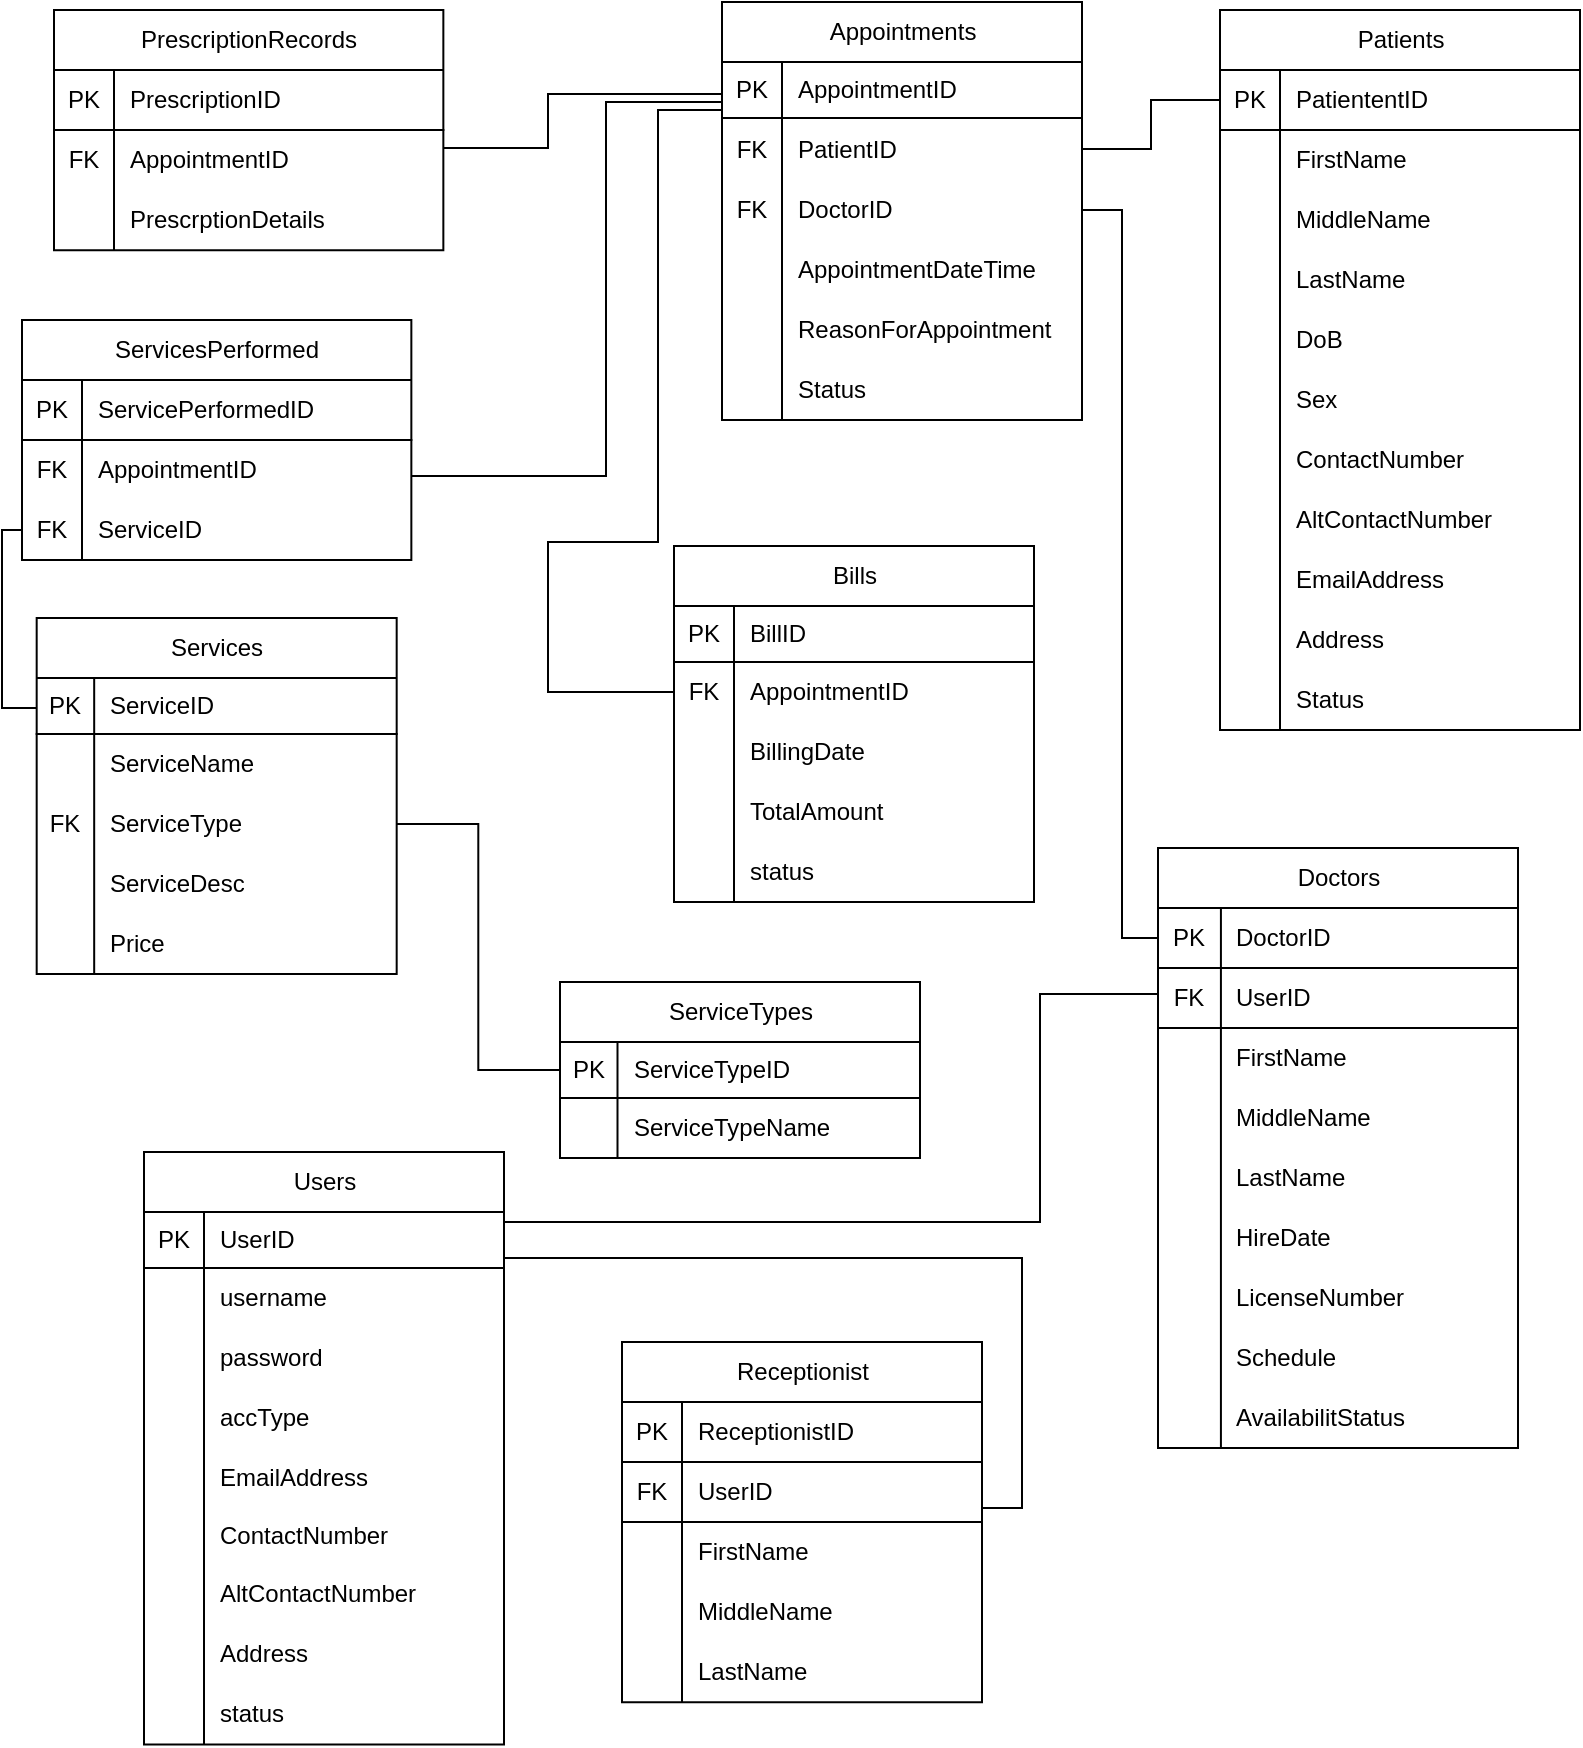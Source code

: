 <mxfile version="27.0.9">
  <diagram name="Page-1" id="SuUPRDxULfDcqPxPw8Vs">
    <mxGraphModel dx="2906" dy="990" grid="0" gridSize="10" guides="1" tooltips="1" connect="1" arrows="1" fold="1" page="1" pageScale="1" pageWidth="850" pageHeight="1100" math="0" shadow="0">
      <root>
        <mxCell id="0" />
        <mxCell id="1" parent="0" />
        <mxCell id="2N2hPqvAPbHhCHZ4BuWc-1" value="&lt;div&gt;Patients&lt;/div&gt;" style="shape=table;startSize=30;container=1;collapsible=1;childLayout=tableLayout;fixedRows=1;rowLines=0;fontStyle=0;align=center;resizeLast=1;html=1;fillColor=#FFFFFF;" vertex="1" parent="1">
          <mxGeometry x="-189.0" y="118" width="180" height="360" as="geometry" />
        </mxCell>
        <mxCell id="2N2hPqvAPbHhCHZ4BuWc-2" value="" style="shape=tableRow;horizontal=0;startSize=0;swimlaneHead=0;swimlaneBody=0;fillColor=none;collapsible=0;dropTarget=0;points=[[0,0.5],[1,0.5]];portConstraint=eastwest;top=0;left=0;right=0;bottom=1;fontStyle=0" vertex="1" parent="2N2hPqvAPbHhCHZ4BuWc-1">
          <mxGeometry y="30" width="180" height="30" as="geometry" />
        </mxCell>
        <mxCell id="2N2hPqvAPbHhCHZ4BuWc-3" value="PK" style="shape=partialRectangle;connectable=0;fillColor=none;top=0;left=0;bottom=0;right=0;fontStyle=0;overflow=hidden;whiteSpace=wrap;html=1;" vertex="1" parent="2N2hPqvAPbHhCHZ4BuWc-2">
          <mxGeometry width="30" height="30" as="geometry">
            <mxRectangle width="30" height="30" as="alternateBounds" />
          </mxGeometry>
        </mxCell>
        <mxCell id="2N2hPqvAPbHhCHZ4BuWc-4" value="&lt;div&gt;PatiententID&lt;/div&gt;" style="shape=partialRectangle;connectable=0;fillColor=none;top=0;left=0;bottom=0;right=0;align=left;spacingLeft=6;fontStyle=0;overflow=hidden;whiteSpace=wrap;html=1;" vertex="1" parent="2N2hPqvAPbHhCHZ4BuWc-2">
          <mxGeometry x="30" width="150" height="30" as="geometry">
            <mxRectangle width="150" height="30" as="alternateBounds" />
          </mxGeometry>
        </mxCell>
        <mxCell id="2N2hPqvAPbHhCHZ4BuWc-5" value="" style="shape=tableRow;horizontal=0;startSize=0;swimlaneHead=0;swimlaneBody=0;fillColor=none;collapsible=0;dropTarget=0;points=[[0,0.5],[1,0.5]];portConstraint=eastwest;top=0;left=0;right=0;bottom=0;fontStyle=0" vertex="1" parent="2N2hPqvAPbHhCHZ4BuWc-1">
          <mxGeometry y="60" width="180" height="30" as="geometry" />
        </mxCell>
        <mxCell id="2N2hPqvAPbHhCHZ4BuWc-6" value="" style="shape=partialRectangle;connectable=0;fillColor=none;top=0;left=0;bottom=0;right=0;editable=1;overflow=hidden;whiteSpace=wrap;html=1;fontStyle=0" vertex="1" parent="2N2hPqvAPbHhCHZ4BuWc-5">
          <mxGeometry width="30" height="30" as="geometry">
            <mxRectangle width="30" height="30" as="alternateBounds" />
          </mxGeometry>
        </mxCell>
        <mxCell id="2N2hPqvAPbHhCHZ4BuWc-7" value="FirstName" style="shape=partialRectangle;connectable=0;fillColor=none;top=0;left=0;bottom=0;right=0;align=left;spacingLeft=6;overflow=hidden;whiteSpace=wrap;html=1;fontStyle=0" vertex="1" parent="2N2hPqvAPbHhCHZ4BuWc-5">
          <mxGeometry x="30" width="150" height="30" as="geometry">
            <mxRectangle width="150" height="30" as="alternateBounds" />
          </mxGeometry>
        </mxCell>
        <mxCell id="2N2hPqvAPbHhCHZ4BuWc-8" value="" style="shape=tableRow;horizontal=0;startSize=0;swimlaneHead=0;swimlaneBody=0;fillColor=none;collapsible=0;dropTarget=0;points=[[0,0.5],[1,0.5]];portConstraint=eastwest;top=0;left=0;right=0;bottom=0;fontStyle=0" vertex="1" parent="2N2hPqvAPbHhCHZ4BuWc-1">
          <mxGeometry y="90" width="180" height="30" as="geometry" />
        </mxCell>
        <mxCell id="2N2hPqvAPbHhCHZ4BuWc-9" value="" style="shape=partialRectangle;connectable=0;fillColor=none;top=0;left=0;bottom=0;right=0;editable=1;overflow=hidden;whiteSpace=wrap;html=1;fontStyle=0" vertex="1" parent="2N2hPqvAPbHhCHZ4BuWc-8">
          <mxGeometry width="30" height="30" as="geometry">
            <mxRectangle width="30" height="30" as="alternateBounds" />
          </mxGeometry>
        </mxCell>
        <mxCell id="2N2hPqvAPbHhCHZ4BuWc-10" value="MiddleName" style="shape=partialRectangle;connectable=0;fillColor=none;top=0;left=0;bottom=0;right=0;align=left;spacingLeft=6;overflow=hidden;whiteSpace=wrap;html=1;fontStyle=0" vertex="1" parent="2N2hPqvAPbHhCHZ4BuWc-8">
          <mxGeometry x="30" width="150" height="30" as="geometry">
            <mxRectangle width="150" height="30" as="alternateBounds" />
          </mxGeometry>
        </mxCell>
        <mxCell id="2N2hPqvAPbHhCHZ4BuWc-11" value="" style="shape=tableRow;horizontal=0;startSize=0;swimlaneHead=0;swimlaneBody=0;fillColor=none;collapsible=0;dropTarget=0;points=[[0,0.5],[1,0.5]];portConstraint=eastwest;top=0;left=0;right=0;bottom=0;fontStyle=0" vertex="1" parent="2N2hPqvAPbHhCHZ4BuWc-1">
          <mxGeometry y="120" width="180" height="30" as="geometry" />
        </mxCell>
        <mxCell id="2N2hPqvAPbHhCHZ4BuWc-12" value="" style="shape=partialRectangle;connectable=0;fillColor=none;top=0;left=0;bottom=0;right=0;editable=1;overflow=hidden;whiteSpace=wrap;html=1;fontStyle=0" vertex="1" parent="2N2hPqvAPbHhCHZ4BuWc-11">
          <mxGeometry width="30" height="30" as="geometry">
            <mxRectangle width="30" height="30" as="alternateBounds" />
          </mxGeometry>
        </mxCell>
        <mxCell id="2N2hPqvAPbHhCHZ4BuWc-13" value="LastName" style="shape=partialRectangle;connectable=0;fillColor=none;top=0;left=0;bottom=0;right=0;align=left;spacingLeft=6;overflow=hidden;whiteSpace=wrap;html=1;fontStyle=0" vertex="1" parent="2N2hPqvAPbHhCHZ4BuWc-11">
          <mxGeometry x="30" width="150" height="30" as="geometry">
            <mxRectangle width="150" height="30" as="alternateBounds" />
          </mxGeometry>
        </mxCell>
        <mxCell id="2N2hPqvAPbHhCHZ4BuWc-14" style="shape=tableRow;horizontal=0;startSize=0;swimlaneHead=0;swimlaneBody=0;fillColor=none;collapsible=0;dropTarget=0;points=[[0,0.5],[1,0.5]];portConstraint=eastwest;top=0;left=0;right=0;bottom=0;fontStyle=0" vertex="1" parent="2N2hPqvAPbHhCHZ4BuWc-1">
          <mxGeometry y="150" width="180" height="30" as="geometry" />
        </mxCell>
        <mxCell id="2N2hPqvAPbHhCHZ4BuWc-15" style="shape=partialRectangle;connectable=0;fillColor=none;top=0;left=0;bottom=0;right=0;editable=1;overflow=hidden;whiteSpace=wrap;html=1;fontStyle=0" vertex="1" parent="2N2hPqvAPbHhCHZ4BuWc-14">
          <mxGeometry width="30" height="30" as="geometry">
            <mxRectangle width="30" height="30" as="alternateBounds" />
          </mxGeometry>
        </mxCell>
        <mxCell id="2N2hPqvAPbHhCHZ4BuWc-16" value="DoB" style="shape=partialRectangle;connectable=0;fillColor=none;top=0;left=0;bottom=0;right=0;align=left;spacingLeft=6;overflow=hidden;whiteSpace=wrap;html=1;fontStyle=0" vertex="1" parent="2N2hPqvAPbHhCHZ4BuWc-14">
          <mxGeometry x="30" width="150" height="30" as="geometry">
            <mxRectangle width="150" height="30" as="alternateBounds" />
          </mxGeometry>
        </mxCell>
        <mxCell id="2N2hPqvAPbHhCHZ4BuWc-17" style="shape=tableRow;horizontal=0;startSize=0;swimlaneHead=0;swimlaneBody=0;fillColor=none;collapsible=0;dropTarget=0;points=[[0,0.5],[1,0.5]];portConstraint=eastwest;top=0;left=0;right=0;bottom=0;fontStyle=0" vertex="1" parent="2N2hPqvAPbHhCHZ4BuWc-1">
          <mxGeometry y="180" width="180" height="30" as="geometry" />
        </mxCell>
        <mxCell id="2N2hPqvAPbHhCHZ4BuWc-18" style="shape=partialRectangle;connectable=0;fillColor=none;top=0;left=0;bottom=0;right=0;editable=1;overflow=hidden;whiteSpace=wrap;html=1;fontStyle=0" vertex="1" parent="2N2hPqvAPbHhCHZ4BuWc-17">
          <mxGeometry width="30" height="30" as="geometry">
            <mxRectangle width="30" height="30" as="alternateBounds" />
          </mxGeometry>
        </mxCell>
        <mxCell id="2N2hPqvAPbHhCHZ4BuWc-19" value="Sex" style="shape=partialRectangle;connectable=0;fillColor=none;top=0;left=0;bottom=0;right=0;align=left;spacingLeft=6;overflow=hidden;whiteSpace=wrap;html=1;fontStyle=0" vertex="1" parent="2N2hPqvAPbHhCHZ4BuWc-17">
          <mxGeometry x="30" width="150" height="30" as="geometry">
            <mxRectangle width="150" height="30" as="alternateBounds" />
          </mxGeometry>
        </mxCell>
        <mxCell id="2N2hPqvAPbHhCHZ4BuWc-20" style="shape=tableRow;horizontal=0;startSize=0;swimlaneHead=0;swimlaneBody=0;fillColor=none;collapsible=0;dropTarget=0;points=[[0,0.5],[1,0.5]];portConstraint=eastwest;top=0;left=0;right=0;bottom=0;fontStyle=0" vertex="1" parent="2N2hPqvAPbHhCHZ4BuWc-1">
          <mxGeometry y="210" width="180" height="30" as="geometry" />
        </mxCell>
        <mxCell id="2N2hPqvAPbHhCHZ4BuWc-21" style="shape=partialRectangle;connectable=0;fillColor=none;top=0;left=0;bottom=0;right=0;editable=1;overflow=hidden;whiteSpace=wrap;html=1;fontStyle=0" vertex="1" parent="2N2hPqvAPbHhCHZ4BuWc-20">
          <mxGeometry width="30" height="30" as="geometry">
            <mxRectangle width="30" height="30" as="alternateBounds" />
          </mxGeometry>
        </mxCell>
        <mxCell id="2N2hPqvAPbHhCHZ4BuWc-22" value="&lt;div&gt;ContactNumber&lt;/div&gt;" style="shape=partialRectangle;connectable=0;fillColor=none;top=0;left=0;bottom=0;right=0;align=left;spacingLeft=6;overflow=hidden;whiteSpace=wrap;html=1;fontStyle=0" vertex="1" parent="2N2hPqvAPbHhCHZ4BuWc-20">
          <mxGeometry x="30" width="150" height="30" as="geometry">
            <mxRectangle width="150" height="30" as="alternateBounds" />
          </mxGeometry>
        </mxCell>
        <mxCell id="2N2hPqvAPbHhCHZ4BuWc-214" style="shape=tableRow;horizontal=0;startSize=0;swimlaneHead=0;swimlaneBody=0;fillColor=none;collapsible=0;dropTarget=0;points=[[0,0.5],[1,0.5]];portConstraint=eastwest;top=0;left=0;right=0;bottom=0;fontStyle=0" vertex="1" parent="2N2hPqvAPbHhCHZ4BuWc-1">
          <mxGeometry y="240" width="180" height="30" as="geometry" />
        </mxCell>
        <mxCell id="2N2hPqvAPbHhCHZ4BuWc-215" style="shape=partialRectangle;connectable=0;fillColor=none;top=0;left=0;bottom=0;right=0;editable=1;overflow=hidden;whiteSpace=wrap;html=1;fontStyle=0" vertex="1" parent="2N2hPqvAPbHhCHZ4BuWc-214">
          <mxGeometry width="30" height="30" as="geometry">
            <mxRectangle width="30" height="30" as="alternateBounds" />
          </mxGeometry>
        </mxCell>
        <mxCell id="2N2hPqvAPbHhCHZ4BuWc-216" value="&lt;div&gt;AltContactNumber&lt;/div&gt;" style="shape=partialRectangle;connectable=0;fillColor=none;top=0;left=0;bottom=0;right=0;align=left;spacingLeft=6;overflow=hidden;whiteSpace=wrap;html=1;fontStyle=0" vertex="1" parent="2N2hPqvAPbHhCHZ4BuWc-214">
          <mxGeometry x="30" width="150" height="30" as="geometry">
            <mxRectangle width="150" height="30" as="alternateBounds" />
          </mxGeometry>
        </mxCell>
        <mxCell id="2N2hPqvAPbHhCHZ4BuWc-23" style="shape=tableRow;horizontal=0;startSize=0;swimlaneHead=0;swimlaneBody=0;fillColor=none;collapsible=0;dropTarget=0;points=[[0,0.5],[1,0.5]];portConstraint=eastwest;top=0;left=0;right=0;bottom=0;fontStyle=0" vertex="1" parent="2N2hPqvAPbHhCHZ4BuWc-1">
          <mxGeometry y="270" width="180" height="30" as="geometry" />
        </mxCell>
        <mxCell id="2N2hPqvAPbHhCHZ4BuWc-24" style="shape=partialRectangle;connectable=0;fillColor=none;top=0;left=0;bottom=0;right=0;editable=1;overflow=hidden;whiteSpace=wrap;html=1;fontStyle=0" vertex="1" parent="2N2hPqvAPbHhCHZ4BuWc-23">
          <mxGeometry width="30" height="30" as="geometry">
            <mxRectangle width="30" height="30" as="alternateBounds" />
          </mxGeometry>
        </mxCell>
        <mxCell id="2N2hPqvAPbHhCHZ4BuWc-25" value="&lt;div&gt;EmailAddress&lt;/div&gt;" style="shape=partialRectangle;connectable=0;fillColor=none;top=0;left=0;bottom=0;right=0;align=left;spacingLeft=6;overflow=hidden;whiteSpace=wrap;html=1;fontStyle=0" vertex="1" parent="2N2hPqvAPbHhCHZ4BuWc-23">
          <mxGeometry x="30" width="150" height="30" as="geometry">
            <mxRectangle width="150" height="30" as="alternateBounds" />
          </mxGeometry>
        </mxCell>
        <mxCell id="2N2hPqvAPbHhCHZ4BuWc-26" style="shape=tableRow;horizontal=0;startSize=0;swimlaneHead=0;swimlaneBody=0;fillColor=none;collapsible=0;dropTarget=0;points=[[0,0.5],[1,0.5]];portConstraint=eastwest;top=0;left=0;right=0;bottom=0;fontStyle=0" vertex="1" parent="2N2hPqvAPbHhCHZ4BuWc-1">
          <mxGeometry y="300" width="180" height="30" as="geometry" />
        </mxCell>
        <mxCell id="2N2hPqvAPbHhCHZ4BuWc-27" style="shape=partialRectangle;connectable=0;fillColor=none;top=0;left=0;bottom=0;right=0;editable=1;overflow=hidden;whiteSpace=wrap;html=1;fontStyle=0" vertex="1" parent="2N2hPqvAPbHhCHZ4BuWc-26">
          <mxGeometry width="30" height="30" as="geometry">
            <mxRectangle width="30" height="30" as="alternateBounds" />
          </mxGeometry>
        </mxCell>
        <mxCell id="2N2hPqvAPbHhCHZ4BuWc-28" value="Address" style="shape=partialRectangle;connectable=0;fillColor=none;top=0;left=0;bottom=0;right=0;align=left;spacingLeft=6;overflow=hidden;whiteSpace=wrap;html=1;fontStyle=0" vertex="1" parent="2N2hPqvAPbHhCHZ4BuWc-26">
          <mxGeometry x="30" width="150" height="30" as="geometry">
            <mxRectangle width="150" height="30" as="alternateBounds" />
          </mxGeometry>
        </mxCell>
        <mxCell id="2N2hPqvAPbHhCHZ4BuWc-29" style="shape=tableRow;horizontal=0;startSize=0;swimlaneHead=0;swimlaneBody=0;fillColor=none;collapsible=0;dropTarget=0;points=[[0,0.5],[1,0.5]];portConstraint=eastwest;top=0;left=0;right=0;bottom=0;fontStyle=0" vertex="1" parent="2N2hPqvAPbHhCHZ4BuWc-1">
          <mxGeometry y="330" width="180" height="30" as="geometry" />
        </mxCell>
        <mxCell id="2N2hPqvAPbHhCHZ4BuWc-30" style="shape=partialRectangle;connectable=0;fillColor=none;top=0;left=0;bottom=0;right=0;editable=1;overflow=hidden;whiteSpace=wrap;html=1;fontStyle=0" vertex="1" parent="2N2hPqvAPbHhCHZ4BuWc-29">
          <mxGeometry width="30" height="30" as="geometry">
            <mxRectangle width="30" height="30" as="alternateBounds" />
          </mxGeometry>
        </mxCell>
        <mxCell id="2N2hPqvAPbHhCHZ4BuWc-31" value="Status" style="shape=partialRectangle;connectable=0;fillColor=none;top=0;left=0;bottom=0;right=0;align=left;spacingLeft=6;overflow=hidden;whiteSpace=wrap;html=1;fontStyle=0" vertex="1" parent="2N2hPqvAPbHhCHZ4BuWc-29">
          <mxGeometry x="30" width="150" height="30" as="geometry">
            <mxRectangle width="150" height="30" as="alternateBounds" />
          </mxGeometry>
        </mxCell>
        <mxCell id="2N2hPqvAPbHhCHZ4BuWc-32" value="&lt;div&gt;Doctors&lt;/div&gt;" style="shape=table;startSize=30;container=1;collapsible=1;childLayout=tableLayout;fixedRows=1;rowLines=0;fontStyle=0;align=center;resizeLast=1;html=1;fillColor=#FFFFFF;" vertex="1" parent="1">
          <mxGeometry x="-220" y="537" width="180" height="300" as="geometry" />
        </mxCell>
        <mxCell id="2N2hPqvAPbHhCHZ4BuWc-33" value="" style="shape=tableRow;horizontal=0;startSize=0;swimlaneHead=0;swimlaneBody=0;fillColor=none;collapsible=0;dropTarget=0;points=[[0,0.5],[1,0.5]];portConstraint=eastwest;top=0;left=0;right=0;bottom=1;fontStyle=0" vertex="1" parent="2N2hPqvAPbHhCHZ4BuWc-32">
          <mxGeometry y="30" width="180" height="30" as="geometry" />
        </mxCell>
        <mxCell id="2N2hPqvAPbHhCHZ4BuWc-34" value="PK" style="shape=partialRectangle;connectable=0;fillColor=none;top=0;left=0;bottom=0;right=0;fontStyle=0;overflow=hidden;whiteSpace=wrap;html=1;" vertex="1" parent="2N2hPqvAPbHhCHZ4BuWc-33">
          <mxGeometry width="31.458" height="30" as="geometry">
            <mxRectangle width="31.458" height="30" as="alternateBounds" />
          </mxGeometry>
        </mxCell>
        <mxCell id="2N2hPqvAPbHhCHZ4BuWc-35" value="&lt;div&gt;DoctorID&lt;/div&gt;" style="shape=partialRectangle;connectable=0;fillColor=none;top=0;left=0;bottom=0;right=0;align=left;spacingLeft=6;fontStyle=0;overflow=hidden;whiteSpace=wrap;html=1;" vertex="1" parent="2N2hPqvAPbHhCHZ4BuWc-33">
          <mxGeometry x="31.458" width="148.542" height="30" as="geometry">
            <mxRectangle width="148.542" height="30" as="alternateBounds" />
          </mxGeometry>
        </mxCell>
        <mxCell id="2N2hPqvAPbHhCHZ4BuWc-36" style="shape=tableRow;horizontal=0;startSize=0;swimlaneHead=0;swimlaneBody=0;fillColor=none;collapsible=0;dropTarget=0;points=[[0,0.5],[1,0.5]];portConstraint=eastwest;top=0;left=0;right=0;bottom=1;fontStyle=0" vertex="1" parent="2N2hPqvAPbHhCHZ4BuWc-32">
          <mxGeometry y="60" width="180" height="30" as="geometry" />
        </mxCell>
        <mxCell id="2N2hPqvAPbHhCHZ4BuWc-37" value="FK" style="shape=partialRectangle;connectable=0;fillColor=none;top=0;left=0;bottom=0;right=0;fontStyle=0;overflow=hidden;whiteSpace=wrap;html=1;" vertex="1" parent="2N2hPqvAPbHhCHZ4BuWc-36">
          <mxGeometry width="31.458" height="30" as="geometry">
            <mxRectangle width="31.458" height="30" as="alternateBounds" />
          </mxGeometry>
        </mxCell>
        <mxCell id="2N2hPqvAPbHhCHZ4BuWc-38" value="UserID" style="shape=partialRectangle;connectable=0;fillColor=none;top=0;left=0;bottom=0;right=0;align=left;spacingLeft=6;fontStyle=0;overflow=hidden;whiteSpace=wrap;html=1;" vertex="1" parent="2N2hPqvAPbHhCHZ4BuWc-36">
          <mxGeometry x="31.458" width="148.542" height="30" as="geometry">
            <mxRectangle width="148.542" height="30" as="alternateBounds" />
          </mxGeometry>
        </mxCell>
        <mxCell id="2N2hPqvAPbHhCHZ4BuWc-39" value="" style="shape=tableRow;horizontal=0;startSize=0;swimlaneHead=0;swimlaneBody=0;fillColor=none;collapsible=0;dropTarget=0;points=[[0,0.5],[1,0.5]];portConstraint=eastwest;top=0;left=0;right=0;bottom=0;fontStyle=0" vertex="1" parent="2N2hPqvAPbHhCHZ4BuWc-32">
          <mxGeometry y="90" width="180" height="30" as="geometry" />
        </mxCell>
        <mxCell id="2N2hPqvAPbHhCHZ4BuWc-40" value="" style="shape=partialRectangle;connectable=0;fillColor=none;top=0;left=0;bottom=0;right=0;editable=1;overflow=hidden;whiteSpace=wrap;html=1;fontStyle=0" vertex="1" parent="2N2hPqvAPbHhCHZ4BuWc-39">
          <mxGeometry width="31.458" height="30" as="geometry">
            <mxRectangle width="31.458" height="30" as="alternateBounds" />
          </mxGeometry>
        </mxCell>
        <mxCell id="2N2hPqvAPbHhCHZ4BuWc-41" value="FirstName" style="shape=partialRectangle;connectable=0;fillColor=none;top=0;left=0;bottom=0;right=0;align=left;spacingLeft=6;overflow=hidden;whiteSpace=wrap;html=1;fontStyle=0" vertex="1" parent="2N2hPqvAPbHhCHZ4BuWc-39">
          <mxGeometry x="31.458" width="148.542" height="30" as="geometry">
            <mxRectangle width="148.542" height="30" as="alternateBounds" />
          </mxGeometry>
        </mxCell>
        <mxCell id="2N2hPqvAPbHhCHZ4BuWc-42" value="" style="shape=tableRow;horizontal=0;startSize=0;swimlaneHead=0;swimlaneBody=0;fillColor=none;collapsible=0;dropTarget=0;points=[[0,0.5],[1,0.5]];portConstraint=eastwest;top=0;left=0;right=0;bottom=0;fontStyle=0" vertex="1" parent="2N2hPqvAPbHhCHZ4BuWc-32">
          <mxGeometry y="120" width="180" height="30" as="geometry" />
        </mxCell>
        <mxCell id="2N2hPqvAPbHhCHZ4BuWc-43" value="" style="shape=partialRectangle;connectable=0;fillColor=none;top=0;left=0;bottom=0;right=0;editable=1;overflow=hidden;whiteSpace=wrap;html=1;fontStyle=0" vertex="1" parent="2N2hPqvAPbHhCHZ4BuWc-42">
          <mxGeometry width="31.458" height="30" as="geometry">
            <mxRectangle width="31.458" height="30" as="alternateBounds" />
          </mxGeometry>
        </mxCell>
        <mxCell id="2N2hPqvAPbHhCHZ4BuWc-44" value="MiddleName" style="shape=partialRectangle;connectable=0;fillColor=none;top=0;left=0;bottom=0;right=0;align=left;spacingLeft=6;overflow=hidden;whiteSpace=wrap;html=1;fontStyle=0" vertex="1" parent="2N2hPqvAPbHhCHZ4BuWc-42">
          <mxGeometry x="31.458" width="148.542" height="30" as="geometry">
            <mxRectangle width="148.542" height="30" as="alternateBounds" />
          </mxGeometry>
        </mxCell>
        <mxCell id="2N2hPqvAPbHhCHZ4BuWc-45" value="" style="shape=tableRow;horizontal=0;startSize=0;swimlaneHead=0;swimlaneBody=0;fillColor=none;collapsible=0;dropTarget=0;points=[[0,0.5],[1,0.5]];portConstraint=eastwest;top=0;left=0;right=0;bottom=0;fontStyle=0" vertex="1" parent="2N2hPqvAPbHhCHZ4BuWc-32">
          <mxGeometry y="150" width="180" height="30" as="geometry" />
        </mxCell>
        <mxCell id="2N2hPqvAPbHhCHZ4BuWc-46" value="" style="shape=partialRectangle;connectable=0;fillColor=none;top=0;left=0;bottom=0;right=0;editable=1;overflow=hidden;whiteSpace=wrap;html=1;fontStyle=0" vertex="1" parent="2N2hPqvAPbHhCHZ4BuWc-45">
          <mxGeometry width="31.458" height="30" as="geometry">
            <mxRectangle width="31.458" height="30" as="alternateBounds" />
          </mxGeometry>
        </mxCell>
        <mxCell id="2N2hPqvAPbHhCHZ4BuWc-47" value="LastName" style="shape=partialRectangle;connectable=0;fillColor=none;top=0;left=0;bottom=0;right=0;align=left;spacingLeft=6;overflow=hidden;whiteSpace=wrap;html=1;fontStyle=0" vertex="1" parent="2N2hPqvAPbHhCHZ4BuWc-45">
          <mxGeometry x="31.458" width="148.542" height="30" as="geometry">
            <mxRectangle width="148.542" height="30" as="alternateBounds" />
          </mxGeometry>
        </mxCell>
        <mxCell id="2N2hPqvAPbHhCHZ4BuWc-48" style="shape=tableRow;horizontal=0;startSize=0;swimlaneHead=0;swimlaneBody=0;fillColor=none;collapsible=0;dropTarget=0;points=[[0,0.5],[1,0.5]];portConstraint=eastwest;top=0;left=0;right=0;bottom=0;fontStyle=0" vertex="1" parent="2N2hPqvAPbHhCHZ4BuWc-32">
          <mxGeometry y="180" width="180" height="30" as="geometry" />
        </mxCell>
        <mxCell id="2N2hPqvAPbHhCHZ4BuWc-49" style="shape=partialRectangle;connectable=0;fillColor=none;top=0;left=0;bottom=0;right=0;editable=1;overflow=hidden;whiteSpace=wrap;html=1;fontStyle=0" vertex="1" parent="2N2hPqvAPbHhCHZ4BuWc-48">
          <mxGeometry width="31.458" height="30" as="geometry">
            <mxRectangle width="31.458" height="30" as="alternateBounds" />
          </mxGeometry>
        </mxCell>
        <mxCell id="2N2hPqvAPbHhCHZ4BuWc-50" value="HireDate" style="shape=partialRectangle;connectable=0;fillColor=none;top=0;left=0;bottom=0;right=0;align=left;spacingLeft=6;overflow=hidden;whiteSpace=wrap;html=1;fontStyle=0" vertex="1" parent="2N2hPqvAPbHhCHZ4BuWc-48">
          <mxGeometry x="31.458" width="148.542" height="30" as="geometry">
            <mxRectangle width="148.542" height="30" as="alternateBounds" />
          </mxGeometry>
        </mxCell>
        <mxCell id="2N2hPqvAPbHhCHZ4BuWc-51" style="shape=tableRow;horizontal=0;startSize=0;swimlaneHead=0;swimlaneBody=0;fillColor=none;collapsible=0;dropTarget=0;points=[[0,0.5],[1,0.5]];portConstraint=eastwest;top=0;left=0;right=0;bottom=0;fontStyle=0" vertex="1" parent="2N2hPqvAPbHhCHZ4BuWc-32">
          <mxGeometry y="210" width="180" height="30" as="geometry" />
        </mxCell>
        <mxCell id="2N2hPqvAPbHhCHZ4BuWc-52" style="shape=partialRectangle;connectable=0;fillColor=none;top=0;left=0;bottom=0;right=0;editable=1;overflow=hidden;whiteSpace=wrap;html=1;fontStyle=0" vertex="1" parent="2N2hPqvAPbHhCHZ4BuWc-51">
          <mxGeometry width="31.458" height="30" as="geometry">
            <mxRectangle width="31.458" height="30" as="alternateBounds" />
          </mxGeometry>
        </mxCell>
        <mxCell id="2N2hPqvAPbHhCHZ4BuWc-53" value="LicenseNumber" style="shape=partialRectangle;connectable=0;fillColor=none;top=0;left=0;bottom=0;right=0;align=left;spacingLeft=6;overflow=hidden;whiteSpace=wrap;html=1;fontStyle=0" vertex="1" parent="2N2hPqvAPbHhCHZ4BuWc-51">
          <mxGeometry x="31.458" width="148.542" height="30" as="geometry">
            <mxRectangle width="148.542" height="30" as="alternateBounds" />
          </mxGeometry>
        </mxCell>
        <mxCell id="2N2hPqvAPbHhCHZ4BuWc-54" style="shape=tableRow;horizontal=0;startSize=0;swimlaneHead=0;swimlaneBody=0;fillColor=none;collapsible=0;dropTarget=0;points=[[0,0.5],[1,0.5]];portConstraint=eastwest;top=0;left=0;right=0;bottom=0;fontStyle=0" vertex="1" parent="2N2hPqvAPbHhCHZ4BuWc-32">
          <mxGeometry y="240" width="180" height="30" as="geometry" />
        </mxCell>
        <mxCell id="2N2hPqvAPbHhCHZ4BuWc-55" style="shape=partialRectangle;connectable=0;fillColor=none;top=0;left=0;bottom=0;right=0;editable=1;overflow=hidden;whiteSpace=wrap;html=1;fontStyle=0" vertex="1" parent="2N2hPqvAPbHhCHZ4BuWc-54">
          <mxGeometry width="31.458" height="30" as="geometry">
            <mxRectangle width="31.458" height="30" as="alternateBounds" />
          </mxGeometry>
        </mxCell>
        <mxCell id="2N2hPqvAPbHhCHZ4BuWc-56" value="Schedule" style="shape=partialRectangle;connectable=0;fillColor=none;top=0;left=0;bottom=0;right=0;align=left;spacingLeft=6;overflow=hidden;whiteSpace=wrap;html=1;fontStyle=0" vertex="1" parent="2N2hPqvAPbHhCHZ4BuWc-54">
          <mxGeometry x="31.458" width="148.542" height="30" as="geometry">
            <mxRectangle width="148.542" height="30" as="alternateBounds" />
          </mxGeometry>
        </mxCell>
        <mxCell id="2N2hPqvAPbHhCHZ4BuWc-241" style="shape=tableRow;horizontal=0;startSize=0;swimlaneHead=0;swimlaneBody=0;fillColor=none;collapsible=0;dropTarget=0;points=[[0,0.5],[1,0.5]];portConstraint=eastwest;top=0;left=0;right=0;bottom=0;fontStyle=0" vertex="1" parent="2N2hPqvAPbHhCHZ4BuWc-32">
          <mxGeometry y="270" width="180" height="30" as="geometry" />
        </mxCell>
        <mxCell id="2N2hPqvAPbHhCHZ4BuWc-242" style="shape=partialRectangle;connectable=0;fillColor=none;top=0;left=0;bottom=0;right=0;editable=1;overflow=hidden;whiteSpace=wrap;html=1;fontStyle=0" vertex="1" parent="2N2hPqvAPbHhCHZ4BuWc-241">
          <mxGeometry width="31.458" height="30" as="geometry">
            <mxRectangle width="31.458" height="30" as="alternateBounds" />
          </mxGeometry>
        </mxCell>
        <mxCell id="2N2hPqvAPbHhCHZ4BuWc-243" value="&lt;div&gt;AvailabilitStatus&lt;/div&gt;" style="shape=partialRectangle;connectable=0;fillColor=none;top=0;left=0;bottom=0;right=0;align=left;spacingLeft=6;overflow=hidden;whiteSpace=wrap;html=1;fontStyle=0" vertex="1" parent="2N2hPqvAPbHhCHZ4BuWc-241">
          <mxGeometry x="31.458" width="148.542" height="30" as="geometry">
            <mxRectangle width="148.542" height="30" as="alternateBounds" />
          </mxGeometry>
        </mxCell>
        <mxCell id="2N2hPqvAPbHhCHZ4BuWc-57" value="&lt;div&gt;Services&lt;/div&gt;" style="shape=table;startSize=30;container=1;collapsible=1;childLayout=tableLayout;fixedRows=1;rowLines=0;fontStyle=0;align=center;resizeLast=1;html=1;fillColor=#FFFFFF;" vertex="1" parent="1">
          <mxGeometry x="-780.66" y="422" width="180" height="178" as="geometry" />
        </mxCell>
        <mxCell id="2N2hPqvAPbHhCHZ4BuWc-58" value="" style="shape=tableRow;horizontal=0;startSize=0;swimlaneHead=0;swimlaneBody=0;fillColor=none;collapsible=0;dropTarget=0;points=[[0,0.5],[1,0.5]];portConstraint=eastwest;top=0;left=0;right=0;bottom=1;fontStyle=0" vertex="1" parent="2N2hPqvAPbHhCHZ4BuWc-57">
          <mxGeometry y="30" width="180" height="28" as="geometry" />
        </mxCell>
        <mxCell id="2N2hPqvAPbHhCHZ4BuWc-59" value="PK" style="shape=partialRectangle;connectable=0;fillColor=none;top=0;left=0;bottom=0;right=0;fontStyle=0;overflow=hidden;whiteSpace=wrap;html=1;" vertex="1" parent="2N2hPqvAPbHhCHZ4BuWc-58">
          <mxGeometry width="28.75" height="28" as="geometry">
            <mxRectangle width="28.75" height="28" as="alternateBounds" />
          </mxGeometry>
        </mxCell>
        <mxCell id="2N2hPqvAPbHhCHZ4BuWc-60" value="&lt;div&gt;ServiceID&lt;/div&gt;" style="shape=partialRectangle;connectable=0;fillColor=none;top=0;left=0;bottom=0;right=0;align=left;spacingLeft=6;fontStyle=0;overflow=hidden;whiteSpace=wrap;html=1;" vertex="1" parent="2N2hPqvAPbHhCHZ4BuWc-58">
          <mxGeometry x="28.75" width="151.25" height="28" as="geometry">
            <mxRectangle width="151.25" height="28" as="alternateBounds" />
          </mxGeometry>
        </mxCell>
        <mxCell id="2N2hPqvAPbHhCHZ4BuWc-61" value="" style="shape=tableRow;horizontal=0;startSize=0;swimlaneHead=0;swimlaneBody=0;fillColor=none;collapsible=0;dropTarget=0;points=[[0,0.5],[1,0.5]];portConstraint=eastwest;top=0;left=0;right=0;bottom=0;fontStyle=0" vertex="1" parent="2N2hPqvAPbHhCHZ4BuWc-57">
          <mxGeometry y="58" width="180" height="30" as="geometry" />
        </mxCell>
        <mxCell id="2N2hPqvAPbHhCHZ4BuWc-62" value="" style="shape=partialRectangle;connectable=0;fillColor=none;top=0;left=0;bottom=0;right=0;editable=1;overflow=hidden;whiteSpace=wrap;html=1;fontStyle=0" vertex="1" parent="2N2hPqvAPbHhCHZ4BuWc-61">
          <mxGeometry width="28.75" height="30" as="geometry">
            <mxRectangle width="28.75" height="30" as="alternateBounds" />
          </mxGeometry>
        </mxCell>
        <mxCell id="2N2hPqvAPbHhCHZ4BuWc-63" value="ServiceName" style="shape=partialRectangle;connectable=0;fillColor=none;top=0;left=0;bottom=0;right=0;align=left;spacingLeft=6;overflow=hidden;whiteSpace=wrap;html=1;fontStyle=0" vertex="1" parent="2N2hPqvAPbHhCHZ4BuWc-61">
          <mxGeometry x="28.75" width="151.25" height="30" as="geometry">
            <mxRectangle width="151.25" height="30" as="alternateBounds" />
          </mxGeometry>
        </mxCell>
        <mxCell id="2N2hPqvAPbHhCHZ4BuWc-64" style="shape=tableRow;horizontal=0;startSize=0;swimlaneHead=0;swimlaneBody=0;fillColor=none;collapsible=0;dropTarget=0;points=[[0,0.5],[1,0.5]];portConstraint=eastwest;top=0;left=0;right=0;bottom=0;fontStyle=0" vertex="1" parent="2N2hPqvAPbHhCHZ4BuWc-57">
          <mxGeometry y="88" width="180" height="30" as="geometry" />
        </mxCell>
        <mxCell id="2N2hPqvAPbHhCHZ4BuWc-65" value="FK" style="shape=partialRectangle;connectable=0;fillColor=none;top=0;left=0;bottom=0;right=0;editable=1;overflow=hidden;whiteSpace=wrap;html=1;fontStyle=0" vertex="1" parent="2N2hPqvAPbHhCHZ4BuWc-64">
          <mxGeometry width="28.75" height="30" as="geometry">
            <mxRectangle width="28.75" height="30" as="alternateBounds" />
          </mxGeometry>
        </mxCell>
        <mxCell id="2N2hPqvAPbHhCHZ4BuWc-66" value="ServiceType" style="shape=partialRectangle;connectable=0;fillColor=none;top=0;left=0;bottom=0;right=0;align=left;spacingLeft=6;overflow=hidden;whiteSpace=wrap;html=1;fontStyle=0" vertex="1" parent="2N2hPqvAPbHhCHZ4BuWc-64">
          <mxGeometry x="28.75" width="151.25" height="30" as="geometry">
            <mxRectangle width="151.25" height="30" as="alternateBounds" />
          </mxGeometry>
        </mxCell>
        <mxCell id="2N2hPqvAPbHhCHZ4BuWc-67" style="shape=tableRow;horizontal=0;startSize=0;swimlaneHead=0;swimlaneBody=0;fillColor=none;collapsible=0;dropTarget=0;points=[[0,0.5],[1,0.5]];portConstraint=eastwest;top=0;left=0;right=0;bottom=0;fontStyle=0" vertex="1" parent="2N2hPqvAPbHhCHZ4BuWc-57">
          <mxGeometry y="118" width="180" height="30" as="geometry" />
        </mxCell>
        <mxCell id="2N2hPqvAPbHhCHZ4BuWc-68" style="shape=partialRectangle;connectable=0;fillColor=none;top=0;left=0;bottom=0;right=0;editable=1;overflow=hidden;whiteSpace=wrap;html=1;fontStyle=0" vertex="1" parent="2N2hPqvAPbHhCHZ4BuWc-67">
          <mxGeometry width="28.75" height="30" as="geometry">
            <mxRectangle width="28.75" height="30" as="alternateBounds" />
          </mxGeometry>
        </mxCell>
        <mxCell id="2N2hPqvAPbHhCHZ4BuWc-69" value="ServiceDesc" style="shape=partialRectangle;connectable=0;fillColor=none;top=0;left=0;bottom=0;right=0;align=left;spacingLeft=6;overflow=hidden;whiteSpace=wrap;html=1;fontStyle=0" vertex="1" parent="2N2hPqvAPbHhCHZ4BuWc-67">
          <mxGeometry x="28.75" width="151.25" height="30" as="geometry">
            <mxRectangle width="151.25" height="30" as="alternateBounds" />
          </mxGeometry>
        </mxCell>
        <mxCell id="2N2hPqvAPbHhCHZ4BuWc-70" style="shape=tableRow;horizontal=0;startSize=0;swimlaneHead=0;swimlaneBody=0;fillColor=none;collapsible=0;dropTarget=0;points=[[0,0.5],[1,0.5]];portConstraint=eastwest;top=0;left=0;right=0;bottom=0;fontStyle=0" vertex="1" parent="2N2hPqvAPbHhCHZ4BuWc-57">
          <mxGeometry y="148" width="180" height="30" as="geometry" />
        </mxCell>
        <mxCell id="2N2hPqvAPbHhCHZ4BuWc-71" style="shape=partialRectangle;connectable=0;fillColor=none;top=0;left=0;bottom=0;right=0;editable=1;overflow=hidden;whiteSpace=wrap;html=1;fontStyle=0" vertex="1" parent="2N2hPqvAPbHhCHZ4BuWc-70">
          <mxGeometry width="28.75" height="30" as="geometry">
            <mxRectangle width="28.75" height="30" as="alternateBounds" />
          </mxGeometry>
        </mxCell>
        <mxCell id="2N2hPqvAPbHhCHZ4BuWc-72" value="Price" style="shape=partialRectangle;connectable=0;fillColor=none;top=0;left=0;bottom=0;right=0;align=left;spacingLeft=6;overflow=hidden;whiteSpace=wrap;html=1;fontStyle=0" vertex="1" parent="2N2hPqvAPbHhCHZ4BuWc-70">
          <mxGeometry x="28.75" width="151.25" height="30" as="geometry">
            <mxRectangle width="151.25" height="30" as="alternateBounds" />
          </mxGeometry>
        </mxCell>
        <mxCell id="2N2hPqvAPbHhCHZ4BuWc-73" value="&lt;div&gt;Appointments&lt;/div&gt;" style="shape=table;startSize=30;container=1;collapsible=1;childLayout=tableLayout;fixedRows=1;rowLines=0;fontStyle=0;align=center;resizeLast=1;html=1;fillColor=#FFFFFF;" vertex="1" parent="1">
          <mxGeometry x="-438" y="114" width="180" height="209.054" as="geometry" />
        </mxCell>
        <mxCell id="2N2hPqvAPbHhCHZ4BuWc-74" value="" style="shape=tableRow;horizontal=0;startSize=0;swimlaneHead=0;swimlaneBody=0;fillColor=none;collapsible=0;dropTarget=0;points=[[0,0.5],[1,0.5]];portConstraint=eastwest;top=0;left=0;right=0;bottom=1;fontStyle=0" vertex="1" parent="2N2hPqvAPbHhCHZ4BuWc-73">
          <mxGeometry y="30" width="180" height="28" as="geometry" />
        </mxCell>
        <mxCell id="2N2hPqvAPbHhCHZ4BuWc-75" value="PK" style="shape=partialRectangle;connectable=0;fillColor=none;top=0;left=0;bottom=0;right=0;fontStyle=0;overflow=hidden;whiteSpace=wrap;html=1;" vertex="1" parent="2N2hPqvAPbHhCHZ4BuWc-74">
          <mxGeometry width="30" height="28" as="geometry">
            <mxRectangle width="30" height="28" as="alternateBounds" />
          </mxGeometry>
        </mxCell>
        <mxCell id="2N2hPqvAPbHhCHZ4BuWc-76" value="AppointmentID" style="shape=partialRectangle;connectable=0;fillColor=none;top=0;left=0;bottom=0;right=0;align=left;spacingLeft=6;fontStyle=0;overflow=hidden;whiteSpace=wrap;html=1;" vertex="1" parent="2N2hPqvAPbHhCHZ4BuWc-74">
          <mxGeometry x="30" width="150" height="28" as="geometry">
            <mxRectangle width="150" height="28" as="alternateBounds" />
          </mxGeometry>
        </mxCell>
        <mxCell id="2N2hPqvAPbHhCHZ4BuWc-77" value="" style="shape=tableRow;horizontal=0;startSize=0;swimlaneHead=0;swimlaneBody=0;fillColor=none;collapsible=0;dropTarget=0;points=[[0,0.5],[1,0.5]];portConstraint=eastwest;top=0;left=0;right=0;bottom=0;fontStyle=0" vertex="1" parent="2N2hPqvAPbHhCHZ4BuWc-73">
          <mxGeometry y="58" width="180" height="31" as="geometry" />
        </mxCell>
        <mxCell id="2N2hPqvAPbHhCHZ4BuWc-78" value="&lt;span&gt;FK&lt;/span&gt;" style="shape=partialRectangle;connectable=0;fillColor=none;top=0;left=0;bottom=0;right=0;editable=1;overflow=hidden;whiteSpace=wrap;html=1;fontStyle=0" vertex="1" parent="2N2hPqvAPbHhCHZ4BuWc-77">
          <mxGeometry width="30" height="31" as="geometry">
            <mxRectangle width="30" height="31" as="alternateBounds" />
          </mxGeometry>
        </mxCell>
        <mxCell id="2N2hPqvAPbHhCHZ4BuWc-79" value="&lt;span&gt;PatientID&lt;/span&gt;" style="shape=partialRectangle;connectable=0;fillColor=none;top=0;left=0;bottom=0;right=0;align=left;spacingLeft=6;overflow=hidden;whiteSpace=wrap;html=1;fontStyle=0" vertex="1" parent="2N2hPqvAPbHhCHZ4BuWc-77">
          <mxGeometry x="30" width="150" height="31" as="geometry">
            <mxRectangle width="150" height="31" as="alternateBounds" />
          </mxGeometry>
        </mxCell>
        <mxCell id="2N2hPqvAPbHhCHZ4BuWc-80" value="" style="shape=tableRow;horizontal=0;startSize=0;swimlaneHead=0;swimlaneBody=0;fillColor=none;collapsible=0;dropTarget=0;points=[[0,0.5],[1,0.5]];portConstraint=eastwest;top=0;left=0;right=0;bottom=0;fontStyle=0" vertex="1" parent="2N2hPqvAPbHhCHZ4BuWc-73">
          <mxGeometry y="89" width="180" height="30" as="geometry" />
        </mxCell>
        <mxCell id="2N2hPqvAPbHhCHZ4BuWc-81" value="FK" style="shape=partialRectangle;connectable=0;fillColor=none;top=0;left=0;bottom=0;right=0;editable=1;overflow=hidden;whiteSpace=wrap;html=1;fontStyle=0" vertex="1" parent="2N2hPqvAPbHhCHZ4BuWc-80">
          <mxGeometry width="30" height="30" as="geometry">
            <mxRectangle width="30" height="30" as="alternateBounds" />
          </mxGeometry>
        </mxCell>
        <mxCell id="2N2hPqvAPbHhCHZ4BuWc-82" value="DoctorID" style="shape=partialRectangle;connectable=0;fillColor=none;top=0;left=0;bottom=0;right=0;align=left;spacingLeft=6;overflow=hidden;whiteSpace=wrap;html=1;fontStyle=0" vertex="1" parent="2N2hPqvAPbHhCHZ4BuWc-80">
          <mxGeometry x="30" width="150" height="30" as="geometry">
            <mxRectangle width="150" height="30" as="alternateBounds" />
          </mxGeometry>
        </mxCell>
        <mxCell id="2N2hPqvAPbHhCHZ4BuWc-83" value="" style="shape=tableRow;horizontal=0;startSize=0;swimlaneHead=0;swimlaneBody=0;fillColor=none;collapsible=0;dropTarget=0;points=[[0,0.5],[1,0.5]];portConstraint=eastwest;top=0;left=0;right=0;bottom=0;fontStyle=0" vertex="1" parent="2N2hPqvAPbHhCHZ4BuWc-73">
          <mxGeometry y="119" width="180" height="30" as="geometry" />
        </mxCell>
        <mxCell id="2N2hPqvAPbHhCHZ4BuWc-84" value="" style="shape=partialRectangle;connectable=0;fillColor=none;top=0;left=0;bottom=0;right=0;editable=1;overflow=hidden;whiteSpace=wrap;html=1;fontStyle=0" vertex="1" parent="2N2hPqvAPbHhCHZ4BuWc-83">
          <mxGeometry width="30" height="30" as="geometry">
            <mxRectangle width="30" height="30" as="alternateBounds" />
          </mxGeometry>
        </mxCell>
        <mxCell id="2N2hPqvAPbHhCHZ4BuWc-85" value="AppointmentDateTime" style="shape=partialRectangle;connectable=0;fillColor=none;top=0;left=0;bottom=0;right=0;align=left;spacingLeft=6;overflow=hidden;whiteSpace=wrap;html=1;fontStyle=0" vertex="1" parent="2N2hPqvAPbHhCHZ4BuWc-83">
          <mxGeometry x="30" width="150" height="30" as="geometry">
            <mxRectangle width="150" height="30" as="alternateBounds" />
          </mxGeometry>
        </mxCell>
        <mxCell id="2N2hPqvAPbHhCHZ4BuWc-86" style="shape=tableRow;horizontal=0;startSize=0;swimlaneHead=0;swimlaneBody=0;fillColor=none;collapsible=0;dropTarget=0;points=[[0,0.5],[1,0.5]];portConstraint=eastwest;top=0;left=0;right=0;bottom=0;fontStyle=0" vertex="1" parent="2N2hPqvAPbHhCHZ4BuWc-73">
          <mxGeometry y="149" width="180" height="30" as="geometry" />
        </mxCell>
        <mxCell id="2N2hPqvAPbHhCHZ4BuWc-87" style="shape=partialRectangle;connectable=0;fillColor=none;top=0;left=0;bottom=0;right=0;editable=1;overflow=hidden;whiteSpace=wrap;html=1;fontStyle=0" vertex="1" parent="2N2hPqvAPbHhCHZ4BuWc-86">
          <mxGeometry width="30" height="30" as="geometry">
            <mxRectangle width="30" height="30" as="alternateBounds" />
          </mxGeometry>
        </mxCell>
        <mxCell id="2N2hPqvAPbHhCHZ4BuWc-88" value="&lt;div&gt;ReasonForAppointment&lt;/div&gt;" style="shape=partialRectangle;connectable=0;fillColor=none;top=0;left=0;bottom=0;right=0;align=left;spacingLeft=6;overflow=hidden;whiteSpace=wrap;html=1;fontStyle=0" vertex="1" parent="2N2hPqvAPbHhCHZ4BuWc-86">
          <mxGeometry x="30" width="150" height="30" as="geometry">
            <mxRectangle width="150" height="30" as="alternateBounds" />
          </mxGeometry>
        </mxCell>
        <mxCell id="2N2hPqvAPbHhCHZ4BuWc-89" style="shape=tableRow;horizontal=0;startSize=0;swimlaneHead=0;swimlaneBody=0;fillColor=none;collapsible=0;dropTarget=0;points=[[0,0.5],[1,0.5]];portConstraint=eastwest;top=0;left=0;right=0;bottom=0;fontStyle=0" vertex="1" parent="2N2hPqvAPbHhCHZ4BuWc-73">
          <mxGeometry y="179" width="180" height="30" as="geometry" />
        </mxCell>
        <mxCell id="2N2hPqvAPbHhCHZ4BuWc-90" style="shape=partialRectangle;connectable=0;fillColor=none;top=0;left=0;bottom=0;right=0;editable=1;overflow=hidden;whiteSpace=wrap;html=1;fontStyle=0" vertex="1" parent="2N2hPqvAPbHhCHZ4BuWc-89">
          <mxGeometry width="30" height="30" as="geometry">
            <mxRectangle width="30" height="30" as="alternateBounds" />
          </mxGeometry>
        </mxCell>
        <mxCell id="2N2hPqvAPbHhCHZ4BuWc-91" value="Status" style="shape=partialRectangle;connectable=0;fillColor=none;top=0;left=0;bottom=0;right=0;align=left;spacingLeft=6;overflow=hidden;whiteSpace=wrap;html=1;fontStyle=0" vertex="1" parent="2N2hPqvAPbHhCHZ4BuWc-89">
          <mxGeometry x="30" width="150" height="30" as="geometry">
            <mxRectangle width="150" height="30" as="alternateBounds" />
          </mxGeometry>
        </mxCell>
        <mxCell id="2N2hPqvAPbHhCHZ4BuWc-92" style="edgeStyle=orthogonalEdgeStyle;rounded=0;orthogonalLoop=1;jettySize=auto;html=1;entryX=0;entryY=0.5;entryDx=0;entryDy=0;startArrow=none;startFill=0;endArrow=none;endFill=0;fontStyle=0" edge="1" parent="1" source="2N2hPqvAPbHhCHZ4BuWc-77" target="2N2hPqvAPbHhCHZ4BuWc-2">
          <mxGeometry relative="1" as="geometry" />
        </mxCell>
        <mxCell id="2N2hPqvAPbHhCHZ4BuWc-94" value="&lt;div&gt;ServicesPerformed&lt;/div&gt;" style="shape=table;startSize=30;container=1;collapsible=1;childLayout=tableLayout;fixedRows=1;rowLines=0;fontStyle=0;align=center;resizeLast=1;html=1;fillColor=#FFFFFF;" vertex="1" parent="1">
          <mxGeometry x="-788" y="273" width="194.673" height="120" as="geometry" />
        </mxCell>
        <mxCell id="2N2hPqvAPbHhCHZ4BuWc-95" value="" style="shape=tableRow;horizontal=0;startSize=0;swimlaneHead=0;swimlaneBody=0;fillColor=none;collapsible=0;dropTarget=0;points=[[0,0.5],[1,0.5]];portConstraint=eastwest;top=0;left=0;right=0;bottom=1;fontStyle=0" vertex="1" parent="2N2hPqvAPbHhCHZ4BuWc-94">
          <mxGeometry y="30" width="194.673" height="30" as="geometry" />
        </mxCell>
        <mxCell id="2N2hPqvAPbHhCHZ4BuWc-96" value="PK" style="shape=partialRectangle;connectable=0;fillColor=none;top=0;left=0;bottom=0;right=0;fontStyle=0;overflow=hidden;whiteSpace=wrap;html=1;" vertex="1" parent="2N2hPqvAPbHhCHZ4BuWc-95">
          <mxGeometry width="30" height="30" as="geometry">
            <mxRectangle width="30" height="30" as="alternateBounds" />
          </mxGeometry>
        </mxCell>
        <mxCell id="2N2hPqvAPbHhCHZ4BuWc-97" value="ServicePerformedID" style="shape=partialRectangle;connectable=0;fillColor=none;top=0;left=0;bottom=0;right=0;align=left;spacingLeft=6;fontStyle=0;overflow=hidden;whiteSpace=wrap;html=1;" vertex="1" parent="2N2hPqvAPbHhCHZ4BuWc-95">
          <mxGeometry x="30" width="164.673" height="30" as="geometry">
            <mxRectangle width="164.673" height="30" as="alternateBounds" />
          </mxGeometry>
        </mxCell>
        <mxCell id="2N2hPqvAPbHhCHZ4BuWc-98" value="" style="shape=tableRow;horizontal=0;startSize=0;swimlaneHead=0;swimlaneBody=0;fillColor=none;collapsible=0;dropTarget=0;points=[[0,0.5],[1,0.5]];portConstraint=eastwest;top=0;left=0;right=0;bottom=0;fontStyle=0" vertex="1" parent="2N2hPqvAPbHhCHZ4BuWc-94">
          <mxGeometry y="60" width="194.673" height="30" as="geometry" />
        </mxCell>
        <mxCell id="2N2hPqvAPbHhCHZ4BuWc-99" value="FK" style="shape=partialRectangle;connectable=0;fillColor=none;top=0;left=0;bottom=0;right=0;editable=1;overflow=hidden;whiteSpace=wrap;html=1;fontStyle=0" vertex="1" parent="2N2hPqvAPbHhCHZ4BuWc-98">
          <mxGeometry width="30" height="30" as="geometry">
            <mxRectangle width="30" height="30" as="alternateBounds" />
          </mxGeometry>
        </mxCell>
        <mxCell id="2N2hPqvAPbHhCHZ4BuWc-100" value="&lt;span&gt;AppointmentID&lt;/span&gt;" style="shape=partialRectangle;connectable=0;fillColor=none;top=0;left=0;bottom=0;right=0;align=left;spacingLeft=6;overflow=hidden;whiteSpace=wrap;html=1;fontStyle=0" vertex="1" parent="2N2hPqvAPbHhCHZ4BuWc-98">
          <mxGeometry x="30" width="164.673" height="30" as="geometry">
            <mxRectangle width="164.673" height="30" as="alternateBounds" />
          </mxGeometry>
        </mxCell>
        <mxCell id="2N2hPqvAPbHhCHZ4BuWc-101" value="" style="shape=tableRow;horizontal=0;startSize=0;swimlaneHead=0;swimlaneBody=0;fillColor=none;collapsible=0;dropTarget=0;points=[[0,0.5],[1,0.5]];portConstraint=eastwest;top=0;left=0;right=0;bottom=0;fontStyle=0" vertex="1" parent="2N2hPqvAPbHhCHZ4BuWc-94">
          <mxGeometry y="90" width="194.673" height="30" as="geometry" />
        </mxCell>
        <mxCell id="2N2hPqvAPbHhCHZ4BuWc-102" value="FK" style="shape=partialRectangle;connectable=0;fillColor=none;top=0;left=0;bottom=0;right=0;editable=1;overflow=hidden;whiteSpace=wrap;html=1;fontStyle=0" vertex="1" parent="2N2hPqvAPbHhCHZ4BuWc-101">
          <mxGeometry width="30" height="30" as="geometry">
            <mxRectangle width="30" height="30" as="alternateBounds" />
          </mxGeometry>
        </mxCell>
        <mxCell id="2N2hPqvAPbHhCHZ4BuWc-103" value="&lt;span&gt;ServiceID&lt;/span&gt;" style="shape=partialRectangle;connectable=0;fillColor=none;top=0;left=0;bottom=0;right=0;align=left;spacingLeft=6;overflow=hidden;whiteSpace=wrap;html=1;fontStyle=0" vertex="1" parent="2N2hPqvAPbHhCHZ4BuWc-101">
          <mxGeometry x="30" width="164.673" height="30" as="geometry">
            <mxRectangle width="164.673" height="30" as="alternateBounds" />
          </mxGeometry>
        </mxCell>
        <mxCell id="2N2hPqvAPbHhCHZ4BuWc-104" value="&lt;div&gt;Bills&lt;/div&gt;" style="shape=table;startSize=30;container=1;collapsible=1;childLayout=tableLayout;fixedRows=1;rowLines=0;fontStyle=0;align=center;resizeLast=1;html=1;fillColor=#FFFFFF;" vertex="1" parent="1">
          <mxGeometry x="-462" y="386" width="180" height="178" as="geometry" />
        </mxCell>
        <mxCell id="2N2hPqvAPbHhCHZ4BuWc-105" value="" style="shape=tableRow;horizontal=0;startSize=0;swimlaneHead=0;swimlaneBody=0;fillColor=none;collapsible=0;dropTarget=0;points=[[0,0.5],[1,0.5]];portConstraint=eastwest;top=0;left=0;right=0;bottom=1;fontStyle=0" vertex="1" parent="2N2hPqvAPbHhCHZ4BuWc-104">
          <mxGeometry y="30" width="180" height="28" as="geometry" />
        </mxCell>
        <mxCell id="2N2hPqvAPbHhCHZ4BuWc-106" value="PK" style="shape=partialRectangle;connectable=0;fillColor=none;top=0;left=0;bottom=0;right=0;fontStyle=0;overflow=hidden;whiteSpace=wrap;html=1;" vertex="1" parent="2N2hPqvAPbHhCHZ4BuWc-105">
          <mxGeometry width="30" height="28" as="geometry">
            <mxRectangle width="30" height="28" as="alternateBounds" />
          </mxGeometry>
        </mxCell>
        <mxCell id="2N2hPqvAPbHhCHZ4BuWc-107" value="&lt;div&gt;BillID&lt;/div&gt;" style="shape=partialRectangle;connectable=0;fillColor=none;top=0;left=0;bottom=0;right=0;align=left;spacingLeft=6;fontStyle=0;overflow=hidden;whiteSpace=wrap;html=1;" vertex="1" parent="2N2hPqvAPbHhCHZ4BuWc-105">
          <mxGeometry x="30" width="150" height="28" as="geometry">
            <mxRectangle width="150" height="28" as="alternateBounds" />
          </mxGeometry>
        </mxCell>
        <mxCell id="2N2hPqvAPbHhCHZ4BuWc-108" style="shape=tableRow;horizontal=0;startSize=0;swimlaneHead=0;swimlaneBody=0;fillColor=none;collapsible=0;dropTarget=0;points=[[0,0.5],[1,0.5]];portConstraint=eastwest;top=0;left=0;right=0;bottom=0;swimlaneLine=1;fontStyle=0" vertex="1" parent="2N2hPqvAPbHhCHZ4BuWc-104">
          <mxGeometry y="58" width="180" height="30" as="geometry" />
        </mxCell>
        <mxCell id="2N2hPqvAPbHhCHZ4BuWc-109" value="FK" style="shape=partialRectangle;connectable=0;fillColor=none;top=0;left=0;bottom=0;right=0;editable=1;overflow=hidden;whiteSpace=wrap;html=1;fontStyle=0" vertex="1" parent="2N2hPqvAPbHhCHZ4BuWc-108">
          <mxGeometry width="30" height="30" as="geometry">
            <mxRectangle width="30" height="30" as="alternateBounds" />
          </mxGeometry>
        </mxCell>
        <mxCell id="2N2hPqvAPbHhCHZ4BuWc-110" value="AppointmentID" style="shape=partialRectangle;connectable=0;fillColor=none;top=0;left=0;bottom=0;right=0;align=left;spacingLeft=6;overflow=hidden;whiteSpace=wrap;html=1;fontStyle=0" vertex="1" parent="2N2hPqvAPbHhCHZ4BuWc-108">
          <mxGeometry x="30" width="150" height="30" as="geometry">
            <mxRectangle width="150" height="30" as="alternateBounds" />
          </mxGeometry>
        </mxCell>
        <mxCell id="2N2hPqvAPbHhCHZ4BuWc-111" value="" style="shape=tableRow;horizontal=0;startSize=0;swimlaneHead=0;swimlaneBody=0;fillColor=none;collapsible=0;dropTarget=0;points=[[0,0.5],[1,0.5]];portConstraint=eastwest;top=0;left=0;right=0;bottom=0;fontStyle=0" vertex="1" parent="2N2hPqvAPbHhCHZ4BuWc-104">
          <mxGeometry y="88" width="180" height="30" as="geometry" />
        </mxCell>
        <mxCell id="2N2hPqvAPbHhCHZ4BuWc-112" value="" style="shape=partialRectangle;connectable=0;fillColor=none;top=0;left=0;bottom=0;right=0;editable=1;overflow=hidden;whiteSpace=wrap;html=1;fontStyle=0" vertex="1" parent="2N2hPqvAPbHhCHZ4BuWc-111">
          <mxGeometry width="30" height="30" as="geometry">
            <mxRectangle width="30" height="30" as="alternateBounds" />
          </mxGeometry>
        </mxCell>
        <mxCell id="2N2hPqvAPbHhCHZ4BuWc-113" value="&lt;div&gt;BillingDate&lt;/div&gt;" style="shape=partialRectangle;connectable=0;fillColor=none;top=0;left=0;bottom=0;right=0;align=left;spacingLeft=6;overflow=hidden;whiteSpace=wrap;html=1;fontStyle=0" vertex="1" parent="2N2hPqvAPbHhCHZ4BuWc-111">
          <mxGeometry x="30" width="150" height="30" as="geometry">
            <mxRectangle width="150" height="30" as="alternateBounds" />
          </mxGeometry>
        </mxCell>
        <mxCell id="2N2hPqvAPbHhCHZ4BuWc-114" style="shape=tableRow;horizontal=0;startSize=0;swimlaneHead=0;swimlaneBody=0;fillColor=none;collapsible=0;dropTarget=0;points=[[0,0.5],[1,0.5]];portConstraint=eastwest;top=0;left=0;right=0;bottom=0;fontStyle=0" vertex="1" parent="2N2hPqvAPbHhCHZ4BuWc-104">
          <mxGeometry y="118" width="180" height="30" as="geometry" />
        </mxCell>
        <mxCell id="2N2hPqvAPbHhCHZ4BuWc-115" style="shape=partialRectangle;connectable=0;fillColor=none;top=0;left=0;bottom=0;right=0;editable=1;overflow=hidden;whiteSpace=wrap;html=1;fontStyle=0" vertex="1" parent="2N2hPqvAPbHhCHZ4BuWc-114">
          <mxGeometry width="30" height="30" as="geometry">
            <mxRectangle width="30" height="30" as="alternateBounds" />
          </mxGeometry>
        </mxCell>
        <mxCell id="2N2hPqvAPbHhCHZ4BuWc-116" value="TotalAmount" style="shape=partialRectangle;connectable=0;fillColor=none;top=0;left=0;bottom=0;right=0;align=left;spacingLeft=6;overflow=hidden;whiteSpace=wrap;html=1;fontStyle=0" vertex="1" parent="2N2hPqvAPbHhCHZ4BuWc-114">
          <mxGeometry x="30" width="150" height="30" as="geometry">
            <mxRectangle width="150" height="30" as="alternateBounds" />
          </mxGeometry>
        </mxCell>
        <mxCell id="2N2hPqvAPbHhCHZ4BuWc-117" style="shape=tableRow;horizontal=0;startSize=0;swimlaneHead=0;swimlaneBody=0;fillColor=none;collapsible=0;dropTarget=0;points=[[0,0.5],[1,0.5]];portConstraint=eastwest;top=0;left=0;right=0;bottom=0;fontStyle=0" vertex="1" parent="2N2hPqvAPbHhCHZ4BuWc-104">
          <mxGeometry y="148" width="180" height="30" as="geometry" />
        </mxCell>
        <mxCell id="2N2hPqvAPbHhCHZ4BuWc-118" style="shape=partialRectangle;connectable=0;fillColor=none;top=0;left=0;bottom=0;right=0;editable=1;overflow=hidden;whiteSpace=wrap;html=1;fontStyle=0" vertex="1" parent="2N2hPqvAPbHhCHZ4BuWc-117">
          <mxGeometry width="30" height="30" as="geometry">
            <mxRectangle width="30" height="30" as="alternateBounds" />
          </mxGeometry>
        </mxCell>
        <mxCell id="2N2hPqvAPbHhCHZ4BuWc-119" value="status" style="shape=partialRectangle;connectable=0;fillColor=none;top=0;left=0;bottom=0;right=0;align=left;spacingLeft=6;overflow=hidden;whiteSpace=wrap;html=1;fontStyle=0" vertex="1" parent="2N2hPqvAPbHhCHZ4BuWc-117">
          <mxGeometry x="30" width="150" height="30" as="geometry">
            <mxRectangle width="150" height="30" as="alternateBounds" />
          </mxGeometry>
        </mxCell>
        <mxCell id="2N2hPqvAPbHhCHZ4BuWc-120" value="Users" style="shape=table;startSize=30;container=1;collapsible=1;childLayout=tableLayout;fixedRows=1;rowLines=0;fontStyle=0;align=center;resizeLast=1;html=1;fillColor=#FFFFFF;" vertex="1" parent="1">
          <mxGeometry x="-727" y="689" width="180" height="296.31" as="geometry" />
        </mxCell>
        <mxCell id="2N2hPqvAPbHhCHZ4BuWc-121" value="" style="shape=tableRow;horizontal=0;startSize=0;swimlaneHead=0;swimlaneBody=0;fillColor=none;collapsible=0;dropTarget=0;points=[[0,0.5],[1,0.5]];portConstraint=eastwest;top=0;left=0;right=0;bottom=1;fontStyle=0" vertex="1" parent="2N2hPqvAPbHhCHZ4BuWc-120">
          <mxGeometry y="30" width="180" height="28" as="geometry" />
        </mxCell>
        <mxCell id="2N2hPqvAPbHhCHZ4BuWc-122" value="PK" style="shape=partialRectangle;connectable=0;fillColor=none;top=0;left=0;bottom=0;right=0;fontStyle=0;overflow=hidden;whiteSpace=wrap;html=1;" vertex="1" parent="2N2hPqvAPbHhCHZ4BuWc-121">
          <mxGeometry width="30" height="28" as="geometry">
            <mxRectangle width="30" height="28" as="alternateBounds" />
          </mxGeometry>
        </mxCell>
        <mxCell id="2N2hPqvAPbHhCHZ4BuWc-123" value="UserID" style="shape=partialRectangle;connectable=0;fillColor=none;top=0;left=0;bottom=0;right=0;align=left;spacingLeft=6;fontStyle=0;overflow=hidden;whiteSpace=wrap;html=1;" vertex="1" parent="2N2hPqvAPbHhCHZ4BuWc-121">
          <mxGeometry x="30" width="150" height="28" as="geometry">
            <mxRectangle width="150" height="28" as="alternateBounds" />
          </mxGeometry>
        </mxCell>
        <mxCell id="2N2hPqvAPbHhCHZ4BuWc-124" value="" style="shape=tableRow;horizontal=0;startSize=0;swimlaneHead=0;swimlaneBody=0;fillColor=none;collapsible=0;dropTarget=0;points=[[0,0.5],[1,0.5]];portConstraint=eastwest;top=0;left=0;right=0;bottom=0;fontStyle=0" vertex="1" parent="2N2hPqvAPbHhCHZ4BuWc-120">
          <mxGeometry y="58" width="180" height="30" as="geometry" />
        </mxCell>
        <mxCell id="2N2hPqvAPbHhCHZ4BuWc-125" value="" style="shape=partialRectangle;connectable=0;fillColor=none;top=0;left=0;bottom=0;right=0;editable=1;overflow=hidden;whiteSpace=wrap;html=1;fontStyle=0" vertex="1" parent="2N2hPqvAPbHhCHZ4BuWc-124">
          <mxGeometry width="30" height="30" as="geometry">
            <mxRectangle width="30" height="30" as="alternateBounds" />
          </mxGeometry>
        </mxCell>
        <mxCell id="2N2hPqvAPbHhCHZ4BuWc-126" value="username" style="shape=partialRectangle;connectable=0;fillColor=none;top=0;left=0;bottom=0;right=0;align=left;spacingLeft=6;overflow=hidden;whiteSpace=wrap;html=1;fontStyle=0" vertex="1" parent="2N2hPqvAPbHhCHZ4BuWc-124">
          <mxGeometry x="30" width="150" height="30" as="geometry">
            <mxRectangle width="150" height="30" as="alternateBounds" />
          </mxGeometry>
        </mxCell>
        <mxCell id="2N2hPqvAPbHhCHZ4BuWc-127" style="shape=tableRow;horizontal=0;startSize=0;swimlaneHead=0;swimlaneBody=0;fillColor=none;collapsible=0;dropTarget=0;points=[[0,0.5],[1,0.5]];portConstraint=eastwest;top=0;left=0;right=0;bottom=0;fontStyle=0" vertex="1" parent="2N2hPqvAPbHhCHZ4BuWc-120">
          <mxGeometry y="88" width="180" height="30" as="geometry" />
        </mxCell>
        <mxCell id="2N2hPqvAPbHhCHZ4BuWc-128" style="shape=partialRectangle;connectable=0;fillColor=none;top=0;left=0;bottom=0;right=0;editable=1;overflow=hidden;whiteSpace=wrap;html=1;fontStyle=0" vertex="1" parent="2N2hPqvAPbHhCHZ4BuWc-127">
          <mxGeometry width="30" height="30" as="geometry">
            <mxRectangle width="30" height="30" as="alternateBounds" />
          </mxGeometry>
        </mxCell>
        <mxCell id="2N2hPqvAPbHhCHZ4BuWc-129" value="&lt;div&gt;password&lt;/div&gt;" style="shape=partialRectangle;connectable=0;fillColor=none;top=0;left=0;bottom=0;right=0;align=left;spacingLeft=6;overflow=hidden;whiteSpace=wrap;html=1;fontStyle=0" vertex="1" parent="2N2hPqvAPbHhCHZ4BuWc-127">
          <mxGeometry x="30" width="150" height="30" as="geometry">
            <mxRectangle width="150" height="30" as="alternateBounds" />
          </mxGeometry>
        </mxCell>
        <mxCell id="2N2hPqvAPbHhCHZ4BuWc-130" style="shape=tableRow;horizontal=0;startSize=0;swimlaneHead=0;swimlaneBody=0;fillColor=none;collapsible=0;dropTarget=0;points=[[0,0.5],[1,0.5]];portConstraint=eastwest;top=0;left=0;right=0;bottom=0;fontStyle=0" vertex="1" parent="2N2hPqvAPbHhCHZ4BuWc-120">
          <mxGeometry y="118" width="180" height="30" as="geometry" />
        </mxCell>
        <mxCell id="2N2hPqvAPbHhCHZ4BuWc-131" style="shape=partialRectangle;connectable=0;fillColor=none;top=0;left=0;bottom=0;right=0;editable=1;overflow=hidden;whiteSpace=wrap;html=1;fontStyle=0" vertex="1" parent="2N2hPqvAPbHhCHZ4BuWc-130">
          <mxGeometry width="30" height="30" as="geometry">
            <mxRectangle width="30" height="30" as="alternateBounds" />
          </mxGeometry>
        </mxCell>
        <mxCell id="2N2hPqvAPbHhCHZ4BuWc-132" value="accType" style="shape=partialRectangle;connectable=0;fillColor=none;top=0;left=0;bottom=0;right=0;align=left;spacingLeft=6;overflow=hidden;whiteSpace=wrap;html=1;fontStyle=0" vertex="1" parent="2N2hPqvAPbHhCHZ4BuWc-130">
          <mxGeometry x="30" width="150" height="30" as="geometry">
            <mxRectangle width="150" height="30" as="alternateBounds" />
          </mxGeometry>
        </mxCell>
        <mxCell id="2N2hPqvAPbHhCHZ4BuWc-133" style="shape=tableRow;horizontal=0;startSize=0;swimlaneHead=0;swimlaneBody=0;fillColor=none;collapsible=0;dropTarget=0;points=[[0,0.5],[1,0.5]];portConstraint=eastwest;top=0;left=0;right=0;bottom=0;fontStyle=0" vertex="1" parent="2N2hPqvAPbHhCHZ4BuWc-120">
          <mxGeometry y="148" width="180" height="30" as="geometry" />
        </mxCell>
        <mxCell id="2N2hPqvAPbHhCHZ4BuWc-134" style="shape=partialRectangle;connectable=0;fillColor=none;top=0;left=0;bottom=0;right=0;editable=1;overflow=hidden;whiteSpace=wrap;html=1;fontStyle=0" vertex="1" parent="2N2hPqvAPbHhCHZ4BuWc-133">
          <mxGeometry width="30" height="30" as="geometry">
            <mxRectangle width="30" height="30" as="alternateBounds" />
          </mxGeometry>
        </mxCell>
        <mxCell id="2N2hPqvAPbHhCHZ4BuWc-135" value="&lt;div&gt;EmailAddress&lt;/div&gt;" style="shape=partialRectangle;connectable=0;fillColor=none;top=0;left=0;bottom=0;right=0;align=left;spacingLeft=6;overflow=hidden;whiteSpace=wrap;html=1;fontStyle=0" vertex="1" parent="2N2hPqvAPbHhCHZ4BuWc-133">
          <mxGeometry x="30" width="150" height="30" as="geometry">
            <mxRectangle width="150" height="30" as="alternateBounds" />
          </mxGeometry>
        </mxCell>
        <mxCell id="2N2hPqvAPbHhCHZ4BuWc-136" style="shape=tableRow;horizontal=0;startSize=0;swimlaneHead=0;swimlaneBody=0;fillColor=none;collapsible=0;dropTarget=0;points=[[0,0.5],[1,0.5]];portConstraint=eastwest;top=0;left=0;right=0;bottom=0;fontStyle=0" vertex="1" parent="2N2hPqvAPbHhCHZ4BuWc-120">
          <mxGeometry y="178" width="180" height="28" as="geometry" />
        </mxCell>
        <mxCell id="2N2hPqvAPbHhCHZ4BuWc-137" style="shape=partialRectangle;connectable=0;fillColor=none;top=0;left=0;bottom=0;right=0;editable=1;overflow=hidden;whiteSpace=wrap;html=1;fontStyle=0" vertex="1" parent="2N2hPqvAPbHhCHZ4BuWc-136">
          <mxGeometry width="30" height="28" as="geometry">
            <mxRectangle width="30" height="28" as="alternateBounds" />
          </mxGeometry>
        </mxCell>
        <mxCell id="2N2hPqvAPbHhCHZ4BuWc-138" value="ContactNumber" style="shape=partialRectangle;connectable=0;fillColor=none;top=0;left=0;bottom=0;right=0;align=left;spacingLeft=6;overflow=hidden;whiteSpace=wrap;html=1;fontStyle=0" vertex="1" parent="2N2hPqvAPbHhCHZ4BuWc-136">
          <mxGeometry x="30" width="150" height="28" as="geometry">
            <mxRectangle width="150" height="28" as="alternateBounds" />
          </mxGeometry>
        </mxCell>
        <mxCell id="2N2hPqvAPbHhCHZ4BuWc-139" style="shape=tableRow;horizontal=0;startSize=0;swimlaneHead=0;swimlaneBody=0;fillColor=none;collapsible=0;dropTarget=0;points=[[0,0.5],[1,0.5]];portConstraint=eastwest;top=0;left=0;right=0;bottom=0;fontStyle=0" vertex="1" parent="2N2hPqvAPbHhCHZ4BuWc-120">
          <mxGeometry y="206" width="180" height="30" as="geometry" />
        </mxCell>
        <mxCell id="2N2hPqvAPbHhCHZ4BuWc-140" style="shape=partialRectangle;connectable=0;fillColor=none;top=0;left=0;bottom=0;right=0;editable=1;overflow=hidden;whiteSpace=wrap;html=1;fontStyle=0" vertex="1" parent="2N2hPqvAPbHhCHZ4BuWc-139">
          <mxGeometry width="30" height="30" as="geometry">
            <mxRectangle width="30" height="30" as="alternateBounds" />
          </mxGeometry>
        </mxCell>
        <mxCell id="2N2hPqvAPbHhCHZ4BuWc-141" value="&lt;div&gt;AltContactNumber&lt;/div&gt;" style="shape=partialRectangle;connectable=0;fillColor=none;top=0;left=0;bottom=0;right=0;align=left;spacingLeft=6;overflow=hidden;whiteSpace=wrap;html=1;fontStyle=0" vertex="1" parent="2N2hPqvAPbHhCHZ4BuWc-139">
          <mxGeometry x="30" width="150" height="30" as="geometry">
            <mxRectangle width="150" height="30" as="alternateBounds" />
          </mxGeometry>
        </mxCell>
        <mxCell id="2N2hPqvAPbHhCHZ4BuWc-142" style="shape=tableRow;horizontal=0;startSize=0;swimlaneHead=0;swimlaneBody=0;fillColor=none;collapsible=0;dropTarget=0;points=[[0,0.5],[1,0.5]];portConstraint=eastwest;top=0;left=0;right=0;bottom=0;fontStyle=0" vertex="1" parent="2N2hPqvAPbHhCHZ4BuWc-120">
          <mxGeometry y="236" width="180" height="30" as="geometry" />
        </mxCell>
        <mxCell id="2N2hPqvAPbHhCHZ4BuWc-143" style="shape=partialRectangle;connectable=0;fillColor=none;top=0;left=0;bottom=0;right=0;editable=1;overflow=hidden;whiteSpace=wrap;html=1;fontStyle=0" vertex="1" parent="2N2hPqvAPbHhCHZ4BuWc-142">
          <mxGeometry width="30" height="30" as="geometry">
            <mxRectangle width="30" height="30" as="alternateBounds" />
          </mxGeometry>
        </mxCell>
        <mxCell id="2N2hPqvAPbHhCHZ4BuWc-144" value="Address" style="shape=partialRectangle;connectable=0;fillColor=none;top=0;left=0;bottom=0;right=0;align=left;spacingLeft=6;overflow=hidden;whiteSpace=wrap;html=1;fontStyle=0" vertex="1" parent="2N2hPqvAPbHhCHZ4BuWc-142">
          <mxGeometry x="30" width="150" height="30" as="geometry">
            <mxRectangle width="150" height="30" as="alternateBounds" />
          </mxGeometry>
        </mxCell>
        <mxCell id="2N2hPqvAPbHhCHZ4BuWc-145" style="shape=tableRow;horizontal=0;startSize=0;swimlaneHead=0;swimlaneBody=0;fillColor=none;collapsible=0;dropTarget=0;points=[[0,0.5],[1,0.5]];portConstraint=eastwest;top=0;left=0;right=0;bottom=0;fontStyle=0" vertex="1" parent="2N2hPqvAPbHhCHZ4BuWc-120">
          <mxGeometry y="266" width="180" height="30" as="geometry" />
        </mxCell>
        <mxCell id="2N2hPqvAPbHhCHZ4BuWc-146" style="shape=partialRectangle;connectable=0;fillColor=none;top=0;left=0;bottom=0;right=0;editable=1;overflow=hidden;whiteSpace=wrap;html=1;fontStyle=0" vertex="1" parent="2N2hPqvAPbHhCHZ4BuWc-145">
          <mxGeometry width="30" height="30" as="geometry">
            <mxRectangle width="30" height="30" as="alternateBounds" />
          </mxGeometry>
        </mxCell>
        <mxCell id="2N2hPqvAPbHhCHZ4BuWc-147" value="status" style="shape=partialRectangle;connectable=0;fillColor=none;top=0;left=0;bottom=0;right=0;align=left;spacingLeft=6;overflow=hidden;whiteSpace=wrap;html=1;fontStyle=0" vertex="1" parent="2N2hPqvAPbHhCHZ4BuWc-145">
          <mxGeometry x="30" width="150" height="30" as="geometry">
            <mxRectangle width="150" height="30" as="alternateBounds" />
          </mxGeometry>
        </mxCell>
        <mxCell id="2N2hPqvAPbHhCHZ4BuWc-148" value="&lt;div&gt;PrescriptionRecords&lt;/div&gt;" style="shape=table;startSize=30;container=1;collapsible=1;childLayout=tableLayout;fixedRows=1;rowLines=0;fontStyle=0;align=center;resizeLast=1;html=1;fillColor=#FFFFFF;" vertex="1" parent="1">
          <mxGeometry x="-772" y="118" width="194.673" height="120.091" as="geometry" />
        </mxCell>
        <mxCell id="2N2hPqvAPbHhCHZ4BuWc-149" value="" style="shape=tableRow;horizontal=0;startSize=0;swimlaneHead=0;swimlaneBody=0;fillColor=none;collapsible=0;dropTarget=0;points=[[0,0.5],[1,0.5]];portConstraint=eastwest;top=0;left=0;right=0;bottom=1;fontStyle=0" vertex="1" parent="2N2hPqvAPbHhCHZ4BuWc-148">
          <mxGeometry y="30" width="194.673" height="30" as="geometry" />
        </mxCell>
        <mxCell id="2N2hPqvAPbHhCHZ4BuWc-150" value="PK" style="shape=partialRectangle;connectable=0;fillColor=none;top=0;left=0;bottom=0;right=0;fontStyle=0;overflow=hidden;whiteSpace=wrap;html=1;" vertex="1" parent="2N2hPqvAPbHhCHZ4BuWc-149">
          <mxGeometry width="30" height="30" as="geometry">
            <mxRectangle width="30" height="30" as="alternateBounds" />
          </mxGeometry>
        </mxCell>
        <mxCell id="2N2hPqvAPbHhCHZ4BuWc-151" value="&lt;div&gt;PrescriptionID&lt;/div&gt;" style="shape=partialRectangle;connectable=0;fillColor=none;top=0;left=0;bottom=0;right=0;align=left;spacingLeft=6;fontStyle=0;overflow=hidden;whiteSpace=wrap;html=1;" vertex="1" parent="2N2hPqvAPbHhCHZ4BuWc-149">
          <mxGeometry x="30" width="164.673" height="30" as="geometry">
            <mxRectangle width="164.673" height="30" as="alternateBounds" />
          </mxGeometry>
        </mxCell>
        <mxCell id="2N2hPqvAPbHhCHZ4BuWc-152" value="" style="shape=tableRow;horizontal=0;startSize=0;swimlaneHead=0;swimlaneBody=0;fillColor=none;collapsible=0;dropTarget=0;points=[[0,0.5],[1,0.5]];portConstraint=eastwest;top=0;left=0;right=0;bottom=0;fontStyle=0" vertex="1" parent="2N2hPqvAPbHhCHZ4BuWc-148">
          <mxGeometry y="60" width="194.673" height="30" as="geometry" />
        </mxCell>
        <mxCell id="2N2hPqvAPbHhCHZ4BuWc-153" value="FK" style="shape=partialRectangle;connectable=0;fillColor=none;top=0;left=0;bottom=0;right=0;editable=1;overflow=hidden;whiteSpace=wrap;html=1;fontStyle=0" vertex="1" parent="2N2hPqvAPbHhCHZ4BuWc-152">
          <mxGeometry width="30" height="30" as="geometry">
            <mxRectangle width="30" height="30" as="alternateBounds" />
          </mxGeometry>
        </mxCell>
        <mxCell id="2N2hPqvAPbHhCHZ4BuWc-154" value="&lt;span&gt;AppointmentID&lt;/span&gt;" style="shape=partialRectangle;connectable=0;fillColor=none;top=0;left=0;bottom=0;right=0;align=left;spacingLeft=6;overflow=hidden;whiteSpace=wrap;html=1;fontStyle=0" vertex="1" parent="2N2hPqvAPbHhCHZ4BuWc-152">
          <mxGeometry x="30" width="164.673" height="30" as="geometry">
            <mxRectangle width="164.673" height="30" as="alternateBounds" />
          </mxGeometry>
        </mxCell>
        <mxCell id="2N2hPqvAPbHhCHZ4BuWc-155" value="" style="shape=tableRow;horizontal=0;startSize=0;swimlaneHead=0;swimlaneBody=0;fillColor=none;collapsible=0;dropTarget=0;points=[[0,0.5],[1,0.5]];portConstraint=eastwest;top=0;left=0;right=0;bottom=0;fontStyle=0" vertex="1" parent="2N2hPqvAPbHhCHZ4BuWc-148">
          <mxGeometry y="90" width="194.673" height="30" as="geometry" />
        </mxCell>
        <mxCell id="2N2hPqvAPbHhCHZ4BuWc-156" value="" style="shape=partialRectangle;connectable=0;fillColor=none;top=0;left=0;bottom=0;right=0;editable=1;overflow=hidden;whiteSpace=wrap;html=1;fontStyle=0" vertex="1" parent="2N2hPqvAPbHhCHZ4BuWc-155">
          <mxGeometry width="30" height="30" as="geometry">
            <mxRectangle width="30" height="30" as="alternateBounds" />
          </mxGeometry>
        </mxCell>
        <mxCell id="2N2hPqvAPbHhCHZ4BuWc-157" value="&lt;div&gt;PrescrptionDetails&lt;/div&gt;" style="shape=partialRectangle;connectable=0;fillColor=none;top=0;left=0;bottom=0;right=0;align=left;spacingLeft=6;overflow=hidden;whiteSpace=wrap;html=1;fontStyle=0" vertex="1" parent="2N2hPqvAPbHhCHZ4BuWc-155">
          <mxGeometry x="30" width="164.673" height="30" as="geometry">
            <mxRectangle width="164.673" height="30" as="alternateBounds" />
          </mxGeometry>
        </mxCell>
        <mxCell id="2N2hPqvAPbHhCHZ4BuWc-158" style="edgeStyle=orthogonalEdgeStyle;rounded=0;orthogonalLoop=1;jettySize=auto;html=1;endArrow=none;startFill=0;" edge="1" parent="1" source="2N2hPqvAPbHhCHZ4BuWc-58" target="2N2hPqvAPbHhCHZ4BuWc-101">
          <mxGeometry relative="1" as="geometry">
            <Array as="points">
              <mxPoint x="-798" y="467" />
              <mxPoint x="-798" y="378" />
            </Array>
          </mxGeometry>
        </mxCell>
        <mxCell id="2N2hPqvAPbHhCHZ4BuWc-159" style="edgeStyle=orthogonalEdgeStyle;rounded=0;orthogonalLoop=1;jettySize=auto;html=1;endArrow=none;startFill=0;" edge="1" parent="1" source="2N2hPqvAPbHhCHZ4BuWc-74" target="2N2hPqvAPbHhCHZ4BuWc-98">
          <mxGeometry relative="1" as="geometry">
            <Array as="points">
              <mxPoint x="-496" y="164" />
              <mxPoint x="-496" y="351" />
            </Array>
          </mxGeometry>
        </mxCell>
        <mxCell id="2N2hPqvAPbHhCHZ4BuWc-160" value=" " style="edgeStyle=orthogonalEdgeStyle;rounded=0;orthogonalLoop=1;jettySize=auto;html=1;endArrow=none;startFill=0;" edge="1" parent="1" source="2N2hPqvAPbHhCHZ4BuWc-74" target="2N2hPqvAPbHhCHZ4BuWc-152">
          <mxGeometry relative="1" as="geometry">
            <Array as="points">
              <mxPoint x="-525" y="160" />
              <mxPoint x="-525" y="187" />
            </Array>
          </mxGeometry>
        </mxCell>
        <mxCell id="2N2hPqvAPbHhCHZ4BuWc-161" value="&lt;div&gt;Receptionist&lt;/div&gt;" style="shape=table;startSize=30;container=1;collapsible=1;childLayout=tableLayout;fixedRows=1;rowLines=0;fontStyle=0;align=center;resizeLast=1;html=1;fillColor=#FFFFFF;" vertex="1" parent="1">
          <mxGeometry x="-488" y="784" width="180" height="180.095" as="geometry" />
        </mxCell>
        <mxCell id="2N2hPqvAPbHhCHZ4BuWc-162" value="" style="shape=tableRow;horizontal=0;startSize=0;swimlaneHead=0;swimlaneBody=0;fillColor=none;collapsible=0;dropTarget=0;points=[[0,0.5],[1,0.5]];portConstraint=eastwest;top=0;left=0;right=0;bottom=1;fontStyle=0" vertex="1" parent="2N2hPqvAPbHhCHZ4BuWc-161">
          <mxGeometry y="30" width="180" height="30" as="geometry" />
        </mxCell>
        <mxCell id="2N2hPqvAPbHhCHZ4BuWc-163" value="PK" style="shape=partialRectangle;connectable=0;fillColor=none;top=0;left=0;bottom=0;right=0;fontStyle=0;overflow=hidden;whiteSpace=wrap;html=1;" vertex="1" parent="2N2hPqvAPbHhCHZ4BuWc-162">
          <mxGeometry width="30" height="30" as="geometry">
            <mxRectangle width="30" height="30" as="alternateBounds" />
          </mxGeometry>
        </mxCell>
        <mxCell id="2N2hPqvAPbHhCHZ4BuWc-164" value="&lt;div&gt;ReceptionistID&lt;/div&gt;" style="shape=partialRectangle;connectable=0;fillColor=none;top=0;left=0;bottom=0;right=0;align=left;spacingLeft=6;fontStyle=0;overflow=hidden;whiteSpace=wrap;html=1;" vertex="1" parent="2N2hPqvAPbHhCHZ4BuWc-162">
          <mxGeometry x="30" width="150" height="30" as="geometry">
            <mxRectangle width="150" height="30" as="alternateBounds" />
          </mxGeometry>
        </mxCell>
        <mxCell id="2N2hPqvAPbHhCHZ4BuWc-165" style="shape=tableRow;horizontal=0;startSize=0;swimlaneHead=0;swimlaneBody=0;fillColor=none;collapsible=0;dropTarget=0;points=[[0,0.5],[1,0.5]];portConstraint=eastwest;top=0;left=0;right=0;bottom=1;fontStyle=0" vertex="1" parent="2N2hPqvAPbHhCHZ4BuWc-161">
          <mxGeometry y="60" width="180" height="30" as="geometry" />
        </mxCell>
        <mxCell id="2N2hPqvAPbHhCHZ4BuWc-166" value="FK" style="shape=partialRectangle;connectable=0;fillColor=none;top=0;left=0;bottom=0;right=0;fontStyle=0;overflow=hidden;whiteSpace=wrap;html=1;" vertex="1" parent="2N2hPqvAPbHhCHZ4BuWc-165">
          <mxGeometry width="30" height="30" as="geometry">
            <mxRectangle width="30" height="30" as="alternateBounds" />
          </mxGeometry>
        </mxCell>
        <mxCell id="2N2hPqvAPbHhCHZ4BuWc-167" value="&lt;div&gt;UserID&lt;/div&gt;" style="shape=partialRectangle;connectable=0;fillColor=none;top=0;left=0;bottom=0;right=0;align=left;spacingLeft=6;fontStyle=0;overflow=hidden;whiteSpace=wrap;html=1;" vertex="1" parent="2N2hPqvAPbHhCHZ4BuWc-165">
          <mxGeometry x="30" width="150" height="30" as="geometry">
            <mxRectangle width="150" height="30" as="alternateBounds" />
          </mxGeometry>
        </mxCell>
        <mxCell id="2N2hPqvAPbHhCHZ4BuWc-168" value="" style="shape=tableRow;horizontal=0;startSize=0;swimlaneHead=0;swimlaneBody=0;fillColor=none;collapsible=0;dropTarget=0;points=[[0,0.5],[1,0.5]];portConstraint=eastwest;top=0;left=0;right=0;bottom=0;fontStyle=0" vertex="1" parent="2N2hPqvAPbHhCHZ4BuWc-161">
          <mxGeometry y="90" width="180" height="30" as="geometry" />
        </mxCell>
        <mxCell id="2N2hPqvAPbHhCHZ4BuWc-169" value="" style="shape=partialRectangle;connectable=0;fillColor=none;top=0;left=0;bottom=0;right=0;editable=1;overflow=hidden;whiteSpace=wrap;html=1;fontStyle=0" vertex="1" parent="2N2hPqvAPbHhCHZ4BuWc-168">
          <mxGeometry width="30" height="30" as="geometry">
            <mxRectangle width="30" height="30" as="alternateBounds" />
          </mxGeometry>
        </mxCell>
        <mxCell id="2N2hPqvAPbHhCHZ4BuWc-170" value="FirstName" style="shape=partialRectangle;connectable=0;fillColor=none;top=0;left=0;bottom=0;right=0;align=left;spacingLeft=6;overflow=hidden;whiteSpace=wrap;html=1;fontStyle=0" vertex="1" parent="2N2hPqvAPbHhCHZ4BuWc-168">
          <mxGeometry x="30" width="150" height="30" as="geometry">
            <mxRectangle width="150" height="30" as="alternateBounds" />
          </mxGeometry>
        </mxCell>
        <mxCell id="2N2hPqvAPbHhCHZ4BuWc-171" value="" style="shape=tableRow;horizontal=0;startSize=0;swimlaneHead=0;swimlaneBody=0;fillColor=none;collapsible=0;dropTarget=0;points=[[0,0.5],[1,0.5]];portConstraint=eastwest;top=0;left=0;right=0;bottom=0;fontStyle=0" vertex="1" parent="2N2hPqvAPbHhCHZ4BuWc-161">
          <mxGeometry y="120" width="180" height="30" as="geometry" />
        </mxCell>
        <mxCell id="2N2hPqvAPbHhCHZ4BuWc-172" value="" style="shape=partialRectangle;connectable=0;fillColor=none;top=0;left=0;bottom=0;right=0;editable=1;overflow=hidden;whiteSpace=wrap;html=1;fontStyle=0" vertex="1" parent="2N2hPqvAPbHhCHZ4BuWc-171">
          <mxGeometry width="30" height="30" as="geometry">
            <mxRectangle width="30" height="30" as="alternateBounds" />
          </mxGeometry>
        </mxCell>
        <mxCell id="2N2hPqvAPbHhCHZ4BuWc-173" value="&lt;div&gt;MiddleName&lt;/div&gt;" style="shape=partialRectangle;connectable=0;fillColor=none;top=0;left=0;bottom=0;right=0;align=left;spacingLeft=6;overflow=hidden;whiteSpace=wrap;html=1;fontStyle=0" vertex="1" parent="2N2hPqvAPbHhCHZ4BuWc-171">
          <mxGeometry x="30" width="150" height="30" as="geometry">
            <mxRectangle width="150" height="30" as="alternateBounds" />
          </mxGeometry>
        </mxCell>
        <mxCell id="2N2hPqvAPbHhCHZ4BuWc-174" value="" style="shape=tableRow;horizontal=0;startSize=0;swimlaneHead=0;swimlaneBody=0;fillColor=none;collapsible=0;dropTarget=0;points=[[0,0.5],[1,0.5]];portConstraint=eastwest;top=0;left=0;right=0;bottom=0;fontStyle=0" vertex="1" parent="2N2hPqvAPbHhCHZ4BuWc-161">
          <mxGeometry y="150" width="180" height="30" as="geometry" />
        </mxCell>
        <mxCell id="2N2hPqvAPbHhCHZ4BuWc-175" value="" style="shape=partialRectangle;connectable=0;fillColor=none;top=0;left=0;bottom=0;right=0;editable=1;overflow=hidden;whiteSpace=wrap;html=1;fontStyle=0" vertex="1" parent="2N2hPqvAPbHhCHZ4BuWc-174">
          <mxGeometry width="30" height="30" as="geometry">
            <mxRectangle width="30" height="30" as="alternateBounds" />
          </mxGeometry>
        </mxCell>
        <mxCell id="2N2hPqvAPbHhCHZ4BuWc-176" value="LastName" style="shape=partialRectangle;connectable=0;fillColor=none;top=0;left=0;bottom=0;right=0;align=left;spacingLeft=6;overflow=hidden;whiteSpace=wrap;html=1;fontStyle=0" vertex="1" parent="2N2hPqvAPbHhCHZ4BuWc-174">
          <mxGeometry x="30" width="150" height="30" as="geometry">
            <mxRectangle width="150" height="30" as="alternateBounds" />
          </mxGeometry>
        </mxCell>
        <mxCell id="2N2hPqvAPbHhCHZ4BuWc-177" style="edgeStyle=orthogonalEdgeStyle;rounded=0;orthogonalLoop=1;jettySize=auto;html=1;endArrow=none;startFill=0;" edge="1" parent="1" source="2N2hPqvAPbHhCHZ4BuWc-108" target="2N2hPqvAPbHhCHZ4BuWc-74">
          <mxGeometry relative="1" as="geometry">
            <Array as="points">
              <mxPoint x="-525" y="459" />
              <mxPoint x="-525" y="384" />
              <mxPoint x="-470" y="384" />
              <mxPoint x="-470" y="168" />
            </Array>
          </mxGeometry>
        </mxCell>
        <mxCell id="2N2hPqvAPbHhCHZ4BuWc-178" style="edgeStyle=orthogonalEdgeStyle;rounded=0;orthogonalLoop=1;jettySize=auto;html=1;endArrow=none;startFill=0;" edge="1" parent="1" source="2N2hPqvAPbHhCHZ4BuWc-165" target="2N2hPqvAPbHhCHZ4BuWc-121">
          <mxGeometry relative="1" as="geometry">
            <Array as="points">
              <mxPoint x="-288" y="867" />
              <mxPoint x="-288" y="742" />
            </Array>
            <mxPoint x="-546" y="744" as="targetPoint" />
          </mxGeometry>
        </mxCell>
        <mxCell id="2N2hPqvAPbHhCHZ4BuWc-179" style="edgeStyle=orthogonalEdgeStyle;rounded=0;orthogonalLoop=1;jettySize=auto;html=1;endArrow=none;startFill=0;" edge="1" parent="1" source="2N2hPqvAPbHhCHZ4BuWc-36" target="2N2hPqvAPbHhCHZ4BuWc-121">
          <mxGeometry relative="1" as="geometry">
            <Array as="points">
              <mxPoint x="-279" y="610" />
              <mxPoint x="-279" y="724" />
            </Array>
          </mxGeometry>
        </mxCell>
        <mxCell id="2N2hPqvAPbHhCHZ4BuWc-180" value="&lt;div&gt;ServiceTypes&lt;/div&gt;" style="shape=table;startSize=30;container=1;collapsible=1;childLayout=tableLayout;fixedRows=1;rowLines=0;fontStyle=0;align=center;resizeLast=1;html=1;fillColor=#FFFFFF;" vertex="1" parent="1">
          <mxGeometry x="-519" y="604" width="180" height="88" as="geometry" />
        </mxCell>
        <mxCell id="2N2hPqvAPbHhCHZ4BuWc-181" value="" style="shape=tableRow;horizontal=0;startSize=0;swimlaneHead=0;swimlaneBody=0;fillColor=none;collapsible=0;dropTarget=0;points=[[0,0.5],[1,0.5]];portConstraint=eastwest;top=0;left=0;right=0;bottom=1;fontStyle=0" vertex="1" parent="2N2hPqvAPbHhCHZ4BuWc-180">
          <mxGeometry y="30" width="180" height="28" as="geometry" />
        </mxCell>
        <mxCell id="2N2hPqvAPbHhCHZ4BuWc-182" value="PK" style="shape=partialRectangle;connectable=0;fillColor=none;top=0;left=0;bottom=0;right=0;fontStyle=0;overflow=hidden;whiteSpace=wrap;html=1;" vertex="1" parent="2N2hPqvAPbHhCHZ4BuWc-181">
          <mxGeometry width="28.75" height="28" as="geometry">
            <mxRectangle width="28.75" height="28" as="alternateBounds" />
          </mxGeometry>
        </mxCell>
        <mxCell id="2N2hPqvAPbHhCHZ4BuWc-183" value="&lt;div&gt;ServiceTypeID&lt;/div&gt;" style="shape=partialRectangle;connectable=0;fillColor=none;top=0;left=0;bottom=0;right=0;align=left;spacingLeft=6;fontStyle=0;overflow=hidden;whiteSpace=wrap;html=1;" vertex="1" parent="2N2hPqvAPbHhCHZ4BuWc-181">
          <mxGeometry x="28.75" width="151.25" height="28" as="geometry">
            <mxRectangle width="151.25" height="28" as="alternateBounds" />
          </mxGeometry>
        </mxCell>
        <mxCell id="2N2hPqvAPbHhCHZ4BuWc-184" value="" style="shape=tableRow;horizontal=0;startSize=0;swimlaneHead=0;swimlaneBody=0;fillColor=none;collapsible=0;dropTarget=0;points=[[0,0.5],[1,0.5]];portConstraint=eastwest;top=0;left=0;right=0;bottom=0;fontStyle=0" vertex="1" parent="2N2hPqvAPbHhCHZ4BuWc-180">
          <mxGeometry y="58" width="180" height="30" as="geometry" />
        </mxCell>
        <mxCell id="2N2hPqvAPbHhCHZ4BuWc-185" value="" style="shape=partialRectangle;connectable=0;fillColor=none;top=0;left=0;bottom=0;right=0;editable=1;overflow=hidden;whiteSpace=wrap;html=1;fontStyle=0" vertex="1" parent="2N2hPqvAPbHhCHZ4BuWc-184">
          <mxGeometry width="28.75" height="30" as="geometry">
            <mxRectangle width="28.75" height="30" as="alternateBounds" />
          </mxGeometry>
        </mxCell>
        <mxCell id="2N2hPqvAPbHhCHZ4BuWc-186" value="ServiceTypeName" style="shape=partialRectangle;connectable=0;fillColor=none;top=0;left=0;bottom=0;right=0;align=left;spacingLeft=6;overflow=hidden;whiteSpace=wrap;html=1;fontStyle=0" vertex="1" parent="2N2hPqvAPbHhCHZ4BuWc-184">
          <mxGeometry x="28.75" width="151.25" height="30" as="geometry">
            <mxRectangle width="151.25" height="30" as="alternateBounds" />
          </mxGeometry>
        </mxCell>
        <mxCell id="2N2hPqvAPbHhCHZ4BuWc-187" style="edgeStyle=orthogonalEdgeStyle;rounded=0;orthogonalLoop=1;jettySize=auto;html=1;startArrow=none;startFill=0;endArrow=none;" edge="1" parent="1" source="2N2hPqvAPbHhCHZ4BuWc-64" target="2N2hPqvAPbHhCHZ4BuWc-181">
          <mxGeometry relative="1" as="geometry" />
        </mxCell>
        <mxCell id="2N2hPqvAPbHhCHZ4BuWc-244" style="edgeStyle=orthogonalEdgeStyle;rounded=0;orthogonalLoop=1;jettySize=auto;html=1;endArrow=none;startFill=0;" edge="1" parent="1" source="2N2hPqvAPbHhCHZ4BuWc-33" target="2N2hPqvAPbHhCHZ4BuWc-80">
          <mxGeometry relative="1" as="geometry">
            <Array as="points">
              <mxPoint x="-238" y="582" />
              <mxPoint x="-238" y="218" />
            </Array>
          </mxGeometry>
        </mxCell>
      </root>
    </mxGraphModel>
  </diagram>
</mxfile>

